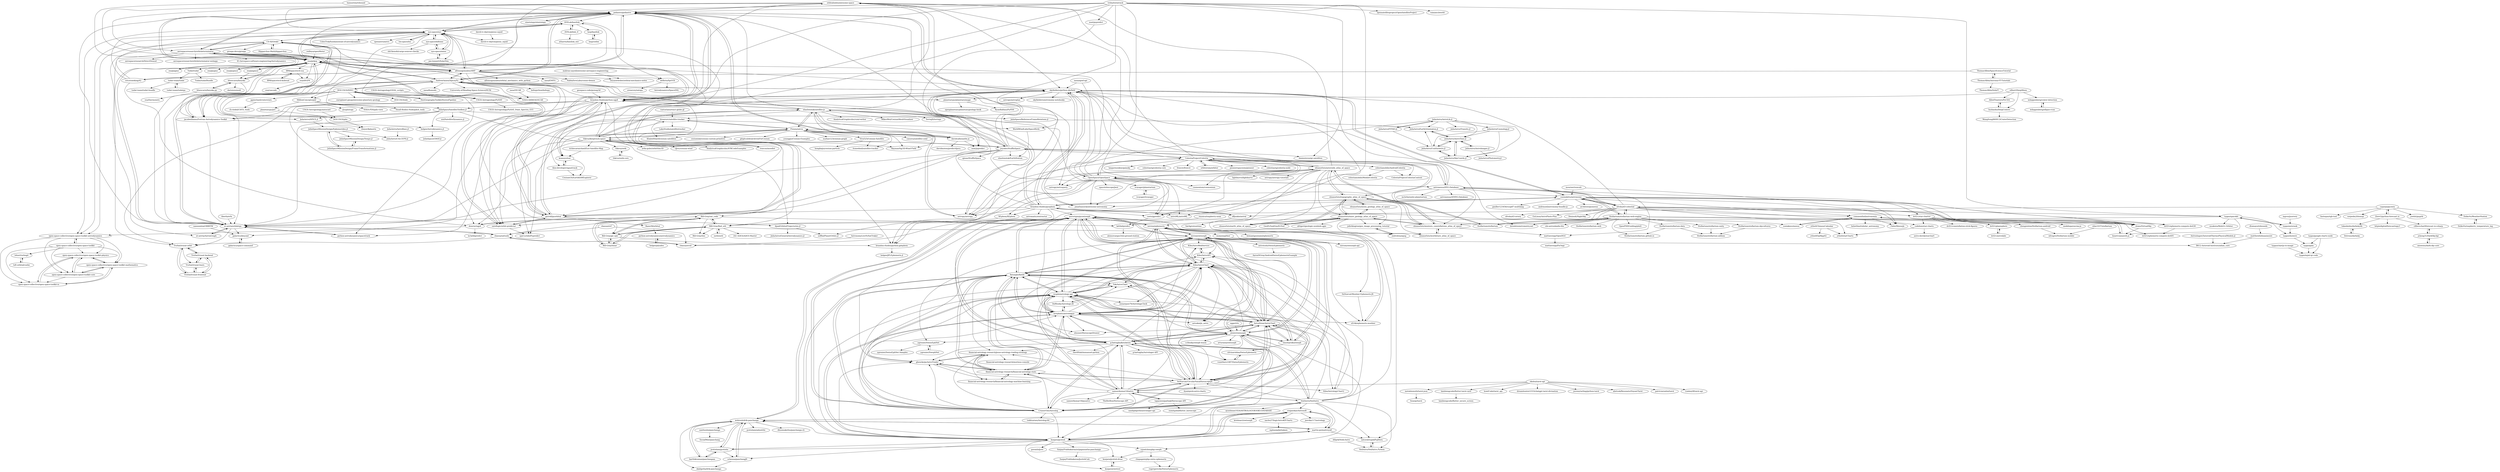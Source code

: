 digraph G {
"orbitalindex/awesome-space" -> "poliastro/poliastro" ["e"=1]
"orbitalindex/awesome-space" -> "skyfielders/python-skyfield" ["e"=1]
"orbitalindex/awesome-space" -> "esa/pykep" ["e"=1]
"orbitalindex/awesome-space" -> "aerospaceresearch/orbitdeterminator" ["e"=1]
"orbitalindex/awesome-space" -> "nyx-space/nyx" ["e"=1]
"orbitalindex/awesome-space" -> "brandon-rhodes/python-sgp4" ["e"=1]
"nyx-space/hifitime" -> "nyx-space/anise"
"nyx-space/hifitime" -> "nyx-space/nyx"
"nyx-space/hifitime" -> "obi1kenobi/cargo-semver-checks" ["e"=1]
"poliastro/poliastro" -> "esa/pykep"
"poliastro/poliastro" -> "skyfielders/python-skyfield"
"poliastro/poliastro" -> "brandon-rhodes/python-sgp4"
"poliastro/poliastro" -> "aerospaceresearch/orbitdeterminator"
"poliastro/poliastro" -> "jacobwilliams/Fortran-Astrodynamics-Toolkit" ["e"=1]
"poliastro/poliastro" -> "alfonsogonzalez/AWP"
"poliastro/poliastro" -> "nyx-space/nyx"
"poliastro/poliastro" -> "pytroll/pyorbital"
"poliastro/poliastro" -> "AndrewAnnex/SpiceyPy"
"poliastro/poliastro" -> "JuliaSpace/SatelliteToolbox.jl"
"poliastro/poliastro" -> "einsteinpy/einsteinpy" ["e"=1]
"poliastro/poliastro" -> "ut-astria/orbdetpy"
"poliastro/poliastro" -> "orbitalindex/awesome-space" ["e"=1]
"poliastro/poliastro" -> "astropy/astropy" ["e"=1]
"poliastro/poliastro" -> "AVSLab/basilisk"
"nyx-space/nyx" -> "nyx-space/anise"
"nyx-space/nyx" -> "nyx-space/hifitime"
"nyx-space/nyx" -> "ut-astria/orbdetpy"
"nyx-space/nyx" -> "jacobwilliams/Fortran-Astrodynamics-Toolkit" ["e"=1]
"nyx-space/nyx" -> "open-space-collective/open-space-toolkit-astrodynamics"
"nyx-space/nyx" -> "AVSLab/basilisk"
"nyx-space/nyx" -> "jan-tennert/SolarSim"
"nyx-space/nyx" -> "openastro/astro"
"nyx-space/nyx" -> "esa/pykep"
"nyx-space/nyx" -> "lox-space/lox"
"nyx-space/nyx" -> "poliastro/poliastro"
"nyx-space/nyx" -> "alfonsogonzalez/AWP"
"nyx-space/nyx" -> "CelesTrak/fundamentals-of-astrodynamics"
"nyx-space/nyx" -> "david-rc-dayton/pious_squid"
"nyx-space/nyx" -> "CS-SI/Orekit"
"vasturiano/react-globe.gl" -> "dsuarezv/satellite-tracker" ["e"=1]
"tudat-team/tudatpy" -> "tudat-team/tudat"
"cosinekitty/astronomy" -> "commenthol/astronomia"
"cosinekitty/astronomy" -> "skyfielders/python-skyfield"
"cosinekitty/astronomy" -> "jonathansick/awesome-astronomy" ["e"=1]
"cosinekitty/astronomy" -> "brandon-rhodes/pyephem"
"cosinekitty/astronomy" -> "andrmoel/astronomy-bundle-js"
"cosinekitty/astronomy" -> "ofrohn/d3-celestial"
"cosinekitty/astronomy" -> "dcf21/star-charter"
"cosinekitty/astronomy" -> "Stellarium/stellarium-web-engine"
"cosinekitty/astronomy" -> "onekiloparsec/aa-js"
"cosinekitty/astronomy" -> "Fabiz/MeeusJs"
"cosinekitty/astronomy" -> "mivion/ephemeris"
"cosinekitty/astronomy" -> "slowe/VirtualSky"
"cosinekitty/astronomy" -> "dcf21/ephemeris-compute-de430"
"cosinekitty/astronomy" -> "architest/pymeeus"
"cosinekitty/astronomy" -> "gmiller123456/vsop87-multilang"
"eleanorlutz/asteroids_atlas_of_space" -> "eleanorlutz/topography_atlas_of_space"
"eleanorlutz/asteroids_atlas_of_space" -> "eleanorlutz/western_constellations_atlas_of_space"
"eleanorlutz/asteroids_atlas_of_space" -> "eleanorlutz/mars_geology_atlas_of_space"
"eleanorlutz/asteroids_atlas_of_space" -> "astroML/astroML" ["e"=1]
"eleanorlutz/asteroids_atlas_of_space" -> "eleanorlutz/worldstars_atlas_of_space"
"eleanorlutz/asteroids_atlas_of_space" -> "jonathansick/awesome-astronomy" ["e"=1]
"eleanorlutz/asteroids_atlas_of_space" -> "eleanorlutz/earth_atlas_of_space"
"eleanorlutz/asteroids_atlas_of_space" -> "orbitalindex/awesome-space" ["e"=1]
"eleanorlutz/asteroids_atlas_of_space" -> "OpenSpace/OpenSpace"
"eleanorlutz/asteroids_atlas_of_space" -> "astropy/astropy-tutorials" ["e"=1]
"eleanorlutz/asteroids_atlas_of_space" -> "astropy/astropy" ["e"=1]
"eleanorlutz/asteroids_atlas_of_space" -> "astropy/astroquery" ["e"=1]
"eleanorlutz/asteroids_atlas_of_space" -> "lightkurve/lightkurve" ["e"=1]
"eleanorlutz/asteroids_atlas_of_space" -> "CelestiaProject/Celestia"
"eleanorlutz/asteroids_atlas_of_space" -> "skyfielders/python-skyfield"
"Stellarium/stellarium" -> "CelestiaProject/Celestia" ["e"=1]
"Stellarium/stellarium" -> "Stellarium/stellarium-web-engine" ["e"=1]
"Stellarium/stellarium" -> "OpenSpace/OpenSpace" ["e"=1]
"eleanorlutz/topography_atlas_of_space" -> "eleanorlutz/mars_geology_atlas_of_space"
"eleanorlutz/topography_atlas_of_space" -> "eleanorlutz/asteroids_atlas_of_space"
"eleanorlutz/topography_atlas_of_space" -> "eleanorlutz/western_constellations_atlas_of_space"
"eleanorlutz/topography_atlas_of_space" -> "eleanorlutz/moon_geology_atlas_of_space"
"eleanorlutz/topography_atlas_of_space" -> "eleanorlutz/earth_atlas_of_space"
"eleanorlutz/topography_atlas_of_space" -> "eleanorlutz/worldstars_atlas_of_space"
"eleanorlutz/western_constellations_atlas_of_space" -> "eleanorlutz/worldstars_atlas_of_space"
"eleanorlutz/western_constellations_atlas_of_space" -> "eleanorlutz/topography_atlas_of_space"
"eleanorlutz/western_constellations_atlas_of_space" -> "eleanorlutz/mars_geology_atlas_of_space"
"eleanorlutz/western_constellations_atlas_of_space" -> "eleanorlutz/asteroids_atlas_of_space"
"eleanorlutz/western_constellations_atlas_of_space" -> "mattiaverga/OpenNGC"
"ytliu0/ChineseCalendar" -> "ytliu0/starCharts"
"ytliu0/ChineseCalendar" -> "ytliu0/ElpMpp02"
"jyotisham/jyotisha" -> "webresh/drik-panchanga"
"jyotisham/jyotisha" -> "karthikraman/panchangam"
"jyotisham/jyotisha" -> "schenna/panchangJS"
"jyotisham/jyotisha" -> "erajasekar/Astrosoft"
"satellogic/orbit-predictor" -> "pytroll/pyorbital"
"satellogic/orbit-predictor" -> "aerospaceresearch/orbitdeterminator"
"satellogic/orbit-predictor" -> "spel-uchile/Pypredict"
"eleanorlutz/mars_geology_atlas_of_space" -> "eleanorlutz/moon_geology_atlas_of_space"
"eleanorlutz/mars_geology_atlas_of_space" -> "eleanorlutz/topography_atlas_of_space"
"eleanorlutz/mars_geology_atlas_of_space" -> "ondrolexa/apsg" ["e"=1]
"eleanorlutz/mars_geology_atlas_of_space" -> "eleanorlutz/earth_atlas_of_space"
"eleanorlutz/mars_geology_atlas_of_space" -> "GeoPyTool/GeoPyTool" ["e"=1]
"eleanorlutz/mars_geology_atlas_of_space" -> "afrigeri/geologic-symbols-qgis" ["e"=1]
"eleanorlutz/mars_geology_atlas_of_space" -> "eleanorlutz/western_constellations_atlas_of_space"
"eleanorlutz/mars_geology_atlas_of_space" -> "joferkington/geo_image_processing_tutorial"
"silburt/DeepMoon" -> "AlliedToasters/PyCDA"
"silburt/DeepMoon" -> "hszhaohs/DeepCraters"
"silburt/DeepMoon" -> "wdoppenberg/crater-detection"
"silburt/DeepMoon" -> "planetarypy/planetaryimage"
"ut-astria/orbdetpy" -> "ut-astria/AstriaGraph"
"ut-astria/orbdetpy" -> "python-astrodynamics/spacetrack"
"ut-astria/orbdetpy" -> "CS-SI/Orekit"
"ut-astria/orbdetpy" -> "galactics/beyond"
"ut-astria/orbdetpy" -> "cbassa/sattools"
"ut-astria/orbdetpy" -> "aerospaceresearch/orbitdeterminator"
"ut-astria/orbdetpy" -> "TruSat/trusat-orbit"
"shashwatak/satellite-js" -> "jeyoder/StuffInSpace"
"shashwatak/satellite-js" -> "davidcalhoun/tle.js"
"shashwatak/satellite-js" -> "Flowm/satvis"
"shashwatak/satellite-js" -> "brandon-rhodes/python-sgp4"
"shashwatak/satellite-js" -> "dsuarezv/satellite-tracker"
"shashwatak/satellite-js" -> "thkruz/keeptrack.space"
"shashwatak/satellite-js" -> "csete/gpredict" ["e"=1]
"shashwatak/satellite-js" -> "RaymanNg/3D-Wind-Field" ["e"=1]
"shashwatak/satellite-js" -> "koansys/isat"
"shashwatak/satellite-js" -> "AnalyticalGraphicsInc/czml-writer" ["e"=1]
"shashwatak/satellite-js" -> "orbitalindex/awesome-space" ["e"=1]
"shashwatak/satellite-js" -> "MikesWei/CesiumMeshVisualizer" ["e"=1]
"shashwatak/satellite-js" -> "nsat/jspredict"
"shashwatak/satellite-js" -> "poliastro/poliastro"
"shashwatak/satellite-js" -> "TerriaJS/terriajs" ["e"=1]
"reynico/raspberry-noaa" -> "kd2bd/predict" ["e"=1]
"Stellarium/stellarium-web-engine" -> "Stellarium/stellarium.github.io"
"Stellarium/stellarium-web-engine" -> "chengxinlun/Stellarium-android"
"Stellarium/stellarium-web-engine" -> "Stellarium/stellarium-skycultures"
"Stellarium/stellarium-web-engine" -> "Stellarium/stellarium-web"
"Stellarium/stellarium-web-engine" -> "Stellarium/stellarium" ["e"=1]
"Stellarium/stellarium-web-engine" -> "slowe/VirtualSky"
"Stellarium/stellarium-web-engine" -> "ofrohn/d3-celestial"
"Stellarium/stellarium-web-engine" -> "cosinekitty/astronomy"
"Stellarium/stellarium-web-engine" -> "dstndstn/astrometry.net" ["e"=1]
"Stellarium/stellarium-web-engine" -> "Stellarium/stellarium-data"
"Stellarium/stellarium-web-engine" -> "OpenPHDGuiding/phd2" ["e"=1]
"Stellarium/stellarium-web-engine" -> "cds-astro/aladin-lite" ["e"=1]
"Stellarium/stellarium-web-engine" -> "Stellarium/stellarium-unity"
"cbassa/sattools" -> "cbassa/stvid"
"cbassa/sattools" -> "ut-astria/orbdetpy"
"cbassa/sattools" -> "TruSat/trusat-orbit"
"hannorein/rebound" -> "esa/pykep" ["e"=1]
"hannorein/rebound" -> "poliastro/poliastro" ["e"=1]
"csparpa/pyowm" -> "ZeevG/python-forecast.io"
"csparpa/pyowm" -> "fasteque/rgb-tool"
"csparpa/pyowm" -> "sffjunkie/astral"
"csparpa/pyowm" -> "carpedm20/emoji" ["e"=1]
"csparpa/pyowm" -> "DzikuVx/WeatherStation"
"csparpa/pyowm" -> "jswhit/pygrib" ["e"=1]
"typpo/spacekit" -> "typpo/asterank"
"typpo/spacekit" -> "lizard-isana/orb.js"
"typpo/spacekit" -> "typpo/showers"
"typpo/spacekit" -> "msakuta/WebGL-Orbiter"
"typpo/spacekit" -> "Bill-Gray/find_orb"
"DzikuVx/WeatherStation" -> "DzikuVx/raspberry_temperature_log"
"astrorigin/pyswisseph" -> "aloistr/swisseph"
"astrorigin/pyswisseph" -> "flatangle/flatlib"
"astrorigin/pyswisseph" -> "mivion/swisseph"
"astrorigin/pyswisseph" -> "webresh/drik-panchanga"
"astrorigin/pyswisseph" -> "AstroDraw/AstroChart"
"astrorigin/pyswisseph" -> "g-battaglia/kerykeion"
"astrorigin/pyswisseph" -> "gbencke/pyAstroTrader"
"astrorigin/pyswisseph" -> "ryuphi/astrology-api"
"astrorigin/pyswisseph" -> "mivion/ephemeris"
"astrorigin/pyswisseph" -> "Kibo/AstroChart"
"astrorigin/pyswisseph" -> "CruiserOne/Astrolog"
"astrorigin/pyswisseph" -> "naturalstupid/PyJHora"
"astrorigin/pyswisseph" -> "theriftlab/immanuel-python"
"astrorigin/pyswisseph" -> "morphatic/astrologyjs"
"astrorigin/pyswisseph" -> "vsmithers1087/SwissEphemeris"
"dcf21/star-charter" -> "codebox/star-charts"
"dcf21/star-charter" -> "dcf21/constellation-stick-figures"
"dcf21/star-charter" -> "dcf21/ephemeris-compute-de430"
"dcf21/star-charter" -> "dcf21/planisphere"
"dcf21/star-charter" -> "dcf21/ephemeris-compute-de405"
"dcf21/star-charter" -> "slowe/VirtualSky"
"ekelen/tarot-api" -> "jeremytarling/python-tarot"
"ekelen/tarot-api" -> "abetusk/ResonatorVoyantTarot"
"ekelen/tarot-api" -> "patriciarealini/tarot"
"ekelen/tarot-api" -> "LindseyB/tarot-api"
"ekelen/tarot-api" -> "metabismuth/tarot-json"
"ekelen/tarot-api" -> "lambiengcode/flutter-tarot-card"
"ekelen/tarot-api" -> "howlCode/tarot_api"
"ekelen/tarot-api" -> "sameerkumar18/aztro"
"ekelen/tarot-api" -> "dreamhunter2333/chatgpt-tarot-divination" ["e"=1]
"mgvez/jsorrery" -> "typpo/asterank" ["e"=1]
"david-rc-dayton/pious-squid" -> "david-rc-dayton/pious_squid"
"galactics/space-command" -> "galactics/beyond"
"cbassa/strf" -> "cbassa/sattools" ["e"=1]
"cbassa/strf" -> "cbassa/stvid" ["e"=1]
"kunjara/jyotish" -> "kunjara/jyotish-draw"
"kunjara/jyotish" -> "kunjara/swetest"
"kunjara/jyotish" -> "erajasekar/Astrosoft"
"kunjara/jyotish" -> "SanjayPrabhakaran/srijagannatha-panchanga"
"kunjara/jyotish" -> "martin-pe/maitreya8"
"kunjara/jyotish" -> "morphatic/astrologyjs"
"kunjara/jyotish" -> "VedAstro/VedAstro"
"kunjara/jyotish" -> "cyjoelchen/php-sweph"
"kunjara/jyotish" -> "gbencke/pyAstroTrader"
"kunjara/jyotish" -> "flatangle/flatlib"
"kunjara/jyotish" -> "webresh/drik-panchanga"
"kunjara/jyotish" -> "goranl/eJyoti"
"kunjara/jyotish" -> "ryuphi/astrology-api"
"kunjara/jyotish" -> "schenna/panchangJS"
"kunjara/jyotish" -> "jyotisham/jyotisha"
"JuliaAstro/AstroImages.jl" -> "JuliaAstro/AstroTime.jl"
"JuliaAstro/AstroImages.jl" -> "JuliaAstro/Photometry.jl"
"reilleya/openMotor" -> "esa/pykep" ["e"=1]
"JuliaSpace/SatelliteToolbox.jl" -> "JuliaSpace/ReferenceFrameRotations.jl"
"JuliaSpace/SatelliteToolbox.jl" -> "dpad/OrbitalTrajectories.jl"
"JuliaSpace/SatelliteToolbox.jl" -> "JuliaAstro/SPICE.jl"
"JuliaSpace/SatelliteToolbox.jl" -> "jacobwilliams/Fortran-Astrodynamics-Toolkit" ["e"=1]
"JuliaSpace/SatelliteToolbox.jl" -> "helgee/Astrodynamics.jl"
"JuliaSpace/SatelliteToolbox.jl" -> "ut-astria/orbdetpy"
"JuliaSpace/SatelliteToolbox.jl" -> "sisl/SatelliteDynamics.jl"
"CruiserOne/Astrolog" -> "AstroDraw/AstroChart"
"CruiserOne/Astrolog" -> "ryuphi/astrology-api"
"CruiserOne/Astrolog" -> "aloistr/swisseph"
"CruiserOne/Astrolog" -> "gbencke/pyAstroTrader"
"CruiserOne/Astrolog" -> "0xStarcat/CircularNatalHoroscopeJS"
"CruiserOne/Astrolog" -> "astrorigin/pyswisseph"
"CruiserOne/Astrolog" -> "financial-astrology-research/financial-astrology-stats"
"CruiserOne/Astrolog" -> "flatangle/flatlib"
"CruiserOne/Astrolog" -> "g-battaglia/kerykeion"
"CruiserOne/Astrolog" -> "morphatic/astrologyjs"
"CruiserOne/Astrolog" -> "Kibo/AstroChart"
"CruiserOne/Astrolog" -> "financial-astrology-research/jesse-astrology-trading-strategy"
"CruiserOne/Astrolog" -> "Tok/AstroChart"
"CruiserOne/Astrolog" -> "toddcarnes/Astrolog-64"
"CruiserOne/Astrolog" -> "kunjara/jyotish"
"ygrenier/SwissEphNet" -> "ygrenier/SwephNet"
"ygrenier/SwissEphNet" -> "ygrenier/SwissEphNet.Samples"
"dcf21/astrolabe" -> "dcf21/planisphere"
"Flowm/satvis" -> "dsuarezv/satellite-tracker"
"Flowm/satvis" -> "KhaledSharif/cesium-satellites"
"Flowm/satvis" -> "davidcalhoun/tle.js"
"Flowm/satvis" -> "Viva525/Cesium-Satellite"
"Flowm/satvis" -> "spel-uchile/Pypredict"
"Flowm/satvis" -> "cassova/satellite-czml"
"Flowm/satvis" -> "cesiumlab/cesium-custom-primitive" ["e"=1]
"Flowm/satvis" -> "koansys/isat"
"Flowm/satvis" -> "itsmedmd/satellite-tracker"
"Flowm/satvis" -> "shashwatak/satellite-js"
"Flowm/satvis" -> "thkruz/keeptrack.space"
"Flowm/satvis" -> "gitgitczl/drawArrowForCesium" ["e"=1]
"Flowm/satvis" -> "younggis/Cesium-Examples" ["e"=1]
"Flowm/satvis" -> "RaymanNg/3D-Wind-Field" ["e"=1]
"Flowm/satvis" -> "xuzhao123/cesium-graph" ["e"=1]
"kd2bd/predict" -> "alonsovargas3/wx-ground-station"
"AstronomyLiveYt/SatTraker" -> "cbassa/stvid"
"liberfa/erfa" -> "ut-astria/orbdetpy" ["e"=1]
"einsteinpy/einsteinpy" -> "poliastro/poliastro" ["e"=1]
"Stellarium/stellarium-data" -> "Stellarium/stellarium-addons"
"Stellarium/stellarium-data" -> "Stellarium/stellarium.github.io"
"open-space-collective/open-space-toolkit-astrodynamics" -> "open-space-collective/open-space-toolkit-physics"
"open-space-collective/open-space-toolkit-astrodynamics" -> "open-space-collective/open-space-toolkit-mathematics"
"open-space-collective/open-space-toolkit-astrodynamics" -> "open-space-collective/open-space-toolkit-io"
"open-space-collective/open-space-toolkit-astrodynamics" -> "open-space-collective/open-space-toolkit-core"
"open-space-collective/open-space-toolkit-astrodynamics" -> "open-space-collective/open-space-toolkit"
"DOI-USGS/ISIS3" -> "NeoGeographyToolkit/StereoPipeline" ["e"=1]
"DOI-USGS/ISIS3" -> "USGS-Astrogeology/PyHAT"
"DOI-USGS/ISIS3" -> "ggmichael/craterstats"
"DOI-USGS/ISIS3" -> "AndrewAnnex/SpiceyPy"
"DOI-USGS/ISIS3" -> "DOI-USGS/plio"
"DOI-USGS/ISIS3" -> "MillionConcepts/pdr"
"DOI-USGS/ISIS3" -> "NASA-AMMOS/VICAR"
"DOI-USGS/ISIS3" -> "planetarypy/planetaryimage"
"DOI-USGS/ISIS3" -> "DOI-USGS/ale"
"DOI-USGS/ISIS3" -> "rbeyer/kalasiris"
"DOI-USGS/ISIS3" -> "europlanet-gmap/awesome-planetary-geology"
"AndrewAnnex/SpiceyPy" -> "esa/pykep"
"AndrewAnnex/SpiceyPy" -> "MillionConcepts/pdr"
"AndrewAnnex/SpiceyPy" -> "skyfielders/python-skyfield"
"AndrewAnnex/SpiceyPy" -> "brandon-rhodes/python-jplephem"
"AndrewAnnex/SpiceyPy" -> "DOI-USGS/ISIS3"
"AndrewAnnex/SpiceyPy" -> "poliastro/poliastro"
"AndrewAnnex/SpiceyPy" -> "Bill-Gray/jpl_eph"
"AndrewAnnex/SpiceyPy" -> "alfonsogonzalez/AWP"
"AndrewAnnex/SpiceyPy" -> "ut-astria/orbdetpy"
"AndrewAnnex/SpiceyPy" -> "NASA-AMMOS/VICAR"
"AndrewAnnex/SpiceyPy" -> "University-of-Reading-Space-Science/HUXt" ["e"=1]
"AndrewAnnex/SpiceyPy" -> "JuliaAstro/SPICE.jl"
"AndrewAnnex/SpiceyPy" -> "heliopython/heliopy" ["e"=1]
"AndrewAnnex/SpiceyPy" -> "nasa/Kamodo" ["e"=1]
"AndrewAnnex/SpiceyPy" -> "astropy/astroquery" ["e"=1]
"JuliaAstro/Cosmology.jl" -> "JuliaAstro/UnitfulAstro.jl"
"JuliaAstro/Cosmology.jl" -> "JuliaAstro/SkyCoords.jl"
"JuliaAstro/Cosmology.jl" -> "JuliaAstro/AstroTime.jl"
"JuliaAstro/SkyCoords.jl" -> "JuliaAstro/AstroTime.jl"
"JuliaAstro/SkyCoords.jl" -> "JuliaAstro/UnitfulAstro.jl"
"cbassa/stvid" -> "cbassa/sattools"
"moeyensj/thor" -> "B612-Asteroid-Institute/adam_core"
"open-space-collective/open-space-toolkit" -> "open-space-collective/open-space-toolkit-astrodynamics"
"open-space-collective/open-space-toolkit" -> "open-space-collective/open-space-toolkit-mathematics"
"open-space-collective/open-space-toolkit" -> "open-space-collective/open-space-toolkit-physics"
"open-space-collective/open-space-toolkit" -> "open-space-collective/open-space-toolkit-core"
"open-space-collective/open-space-toolkit" -> "open-space-collective/open-space-toolkit-io"
"open-space-collective/open-space-toolkit" -> "b4nst/turbogit"
"eleanorlutz/worldstars_atlas_of_space" -> "eleanorlutz/western_constellations_atlas_of_space"
"eleanorlutz/earth_atlas_of_space" -> "eleanorlutz/mars_geology_atlas_of_space"
"eleanorlutz/earth_atlas_of_space" -> "eleanorlutz/topography_atlas_of_space"
"dcf21/planisphere" -> "dcf21/astrolabe"
"metabismuth/tarot-json" -> "Searge/tarot"
"silvinaroldan/SwissEphemeris" -> "vsmithers1087/SwissEphemeris"
"cyjoelchen/php-sweph" -> "kunjara/jyotish-draw"
"cyjoelchen/php-sweph" -> "chapagain/php-swiss-ephemeris"
"cyjoelchen/php-sweph" -> "rogergerecke/SwissEphemeris"
"Detrous/darksky" -> "lukaskubis/darkskylib"
"ut-astria/AstriaGraph" -> "ut-astria/orbdetpy"
"open-space-collective/open-space-toolkit-physics" -> "open-space-collective/open-space-toolkit-io"
"open-space-collective/open-space-toolkit-physics" -> "open-space-collective/open-space-toolkit-mathematics"
"open-space-collective/open-space-toolkit-physics" -> "open-space-collective/open-space-toolkit-core"
"open-space-collective/open-space-toolkit-mathematics" -> "open-space-collective/open-space-toolkit-io"
"open-space-collective/open-space-toolkit-mathematics" -> "open-space-collective/open-space-toolkit-physics"
"open-space-collective/open-space-toolkit-mathematics" -> "open-space-collective/open-space-toolkit-core"
"JuliaAstro/AstroBase.jl" -> "JuliaAstro/CALCEPH.jl"
"open-space-collective/open-space-toolkit-io" -> "open-space-collective/open-space-toolkit-mathematics"
"open-space-collective/open-space-toolkit-io" -> "open-space-collective/open-space-toolkit-physics"
"open-space-collective/open-space-toolkit-core" -> "open-space-collective/open-space-toolkit-mathematics"
"open-space-collective/open-space-toolkit-core" -> "open-space-collective/open-space-toolkit-io"
"open-space-collective/open-space-toolkit-core" -> "open-space-collective/open-space-toolkit-physics"
"AlliedToasters/PyCDA" -> "hszhaohs/DeepCraters"
"geospace-code/pymap3d" -> "brandon-rhodes/python-sgp4" ["e"=1]
"astropy/astropy" -> "skyfielders/python-skyfield" ["e"=1]
"astropy/astropy" -> "poliastro/poliastro" ["e"=1]
"mourner/suncalc" -> "cosinekitty/astronomy" ["e"=1]
"mourner/suncalc" -> "Fabiz/MeeusJs" ["e"=1]
"astronexus/HYG-Database" -> "astronexus/ATHYG-Database"
"astronexus/HYG-Database" -> "ofrohn/d3-celestial"
"astronexus/HYG-Database" -> "slowe/VirtualSky"
"astronexus/HYG-Database" -> "mattiaverga/OpenNGC"
"astronexus/HYG-Database" -> "eleanorlutz/western_constellations_atlas_of_space"
"astronexus/HYG-Database" -> "OpenSpace/OpenSpace"
"astronexus/HYG-Database" -> "cosinekitty/astronomy"
"astronexus/HYG-Database" -> "skyfielders/python-skyfield"
"astronexus/HYG-Database" -> "jeyoder/StuffInSpace"
"astronexus/HYG-Database" -> "eleanorlutz/topography_atlas_of_space"
"astronexus/HYG-Database" -> "mchrbn/unity-planetarium"
"astronexus/HYG-Database" -> "CelestiaProject/Celestia"
"ofrohn/d3-celestial" -> "slowe/VirtualSky"
"ofrohn/d3-celestial" -> "astronexus/HYG-Database"
"ofrohn/d3-celestial" -> "Denisolt/NightSky"
"ofrohn/d3-celestial" -> "dcf21/star-charter"
"ofrohn/d3-celestial" -> "skyfielders/python-skyfield"
"ofrohn/d3-celestial" -> "eleanorlutz/western_constellations_atlas_of_space"
"ofrohn/d3-celestial" -> "cosinekitty/astronomy"
"ofrohn/d3-celestial" -> "codebox/star-charts"
"ofrohn/d3-celestial" -> "commenthol/astronomia"
"ofrohn/d3-celestial" -> "ofrohn/d3-orrery" ["e"=1]
"ofrohn/d3-celestial" -> "Stellarium/stellarium-web-engine"
"ofrohn/d3-celestial" -> "GuLinux/AstroPhoto-Plus" ["e"=1]
"ofrohn/d3-celestial" -> "ytliu0/starCharts"
"ofrohn/d3-celestial" -> "dstndstn/astrometry.net" ["e"=1]
"ofrohn/d3-celestial" -> "typpo/spacekit"
"esa/pygmo2" -> "esa/pykep" ["e"=1]
"csete/gpredict" -> "kd2bd/predict" ["e"=1]
"webresh/drik-panchanga" -> "karthikraman/panchangam"
"webresh/drik-panchanga" -> "jyotisham/adyatithi"
"webresh/drik-panchanga" -> "jyotisham/jyotisha"
"webresh/drik-panchanga" -> "santhoshn/panchanga"
"webresh/drik-panchanga" -> "schenna/panchangJS"
"webresh/drik-panchanga" -> "dhoomakethu/panchanga-cli"
"webresh/drik-panchanga" -> "skaligotla/drik-panchanga"
"webresh/drik-panchanga" -> "astrorigin/pyswisseph"
"webresh/drik-panchanga" -> "martin-pe/maitreya8"
"gbencke/pyAstroTrader" -> "financial-astrology-research/financial-astrology-stats"
"gbencke/pyAstroTrader" -> "financial-astrology-research/jesse-astrology-trading-strategy"
"gbencke/pyAstroTrader" -> "financial-astrology-research/financial-astrology-machine-learning"
"g-battaglia/kerykeion" -> "AstroDraw/AstroChart"
"g-battaglia/kerykeion" -> "0xStarcat/CircularNatalHoroscopeJS"
"g-battaglia/kerykeion" -> "flatangle/flatlib"
"g-battaglia/kerykeion" -> "astrorigin/pyswisseph"
"g-battaglia/kerykeion" -> "gbencke/pyAstroTrader"
"g-battaglia/kerykeion" -> "theriftlab/immanuel-python"
"g-battaglia/kerykeion" -> "g-battaglia/Astrologer-API"
"g-battaglia/kerykeion" -> "VedAstro/VedAstro"
"g-battaglia/kerykeion" -> "aloistr/swisseph"
"g-battaglia/kerykeion" -> "financial-astrology-research/jesse-astrology-trading-strategy"
"g-battaglia/kerykeion" -> "CruiserOne/Astrolog"
"g-battaglia/kerykeion" -> "sameerkumar18/aztro"
"g-battaglia/kerykeion" -> "ryuphi/astrology-api"
"g-battaglia/kerykeion" -> "Kibo/AstroChart"
"g-battaglia/kerykeion" -> "kunjara/jyotish"
"joferkington/geo_image_processing_tutorial" -> "ondrolexa/apsg" ["e"=1]
"jacobwilliams/Fortran-Astrodynamics-Toolkit" -> "esa/pykep" ["e"=1]
"jacobwilliams/Fortran-Astrodynamics-Toolkit" -> "helgee/Astrodynamics.jl" ["e"=1]
"jacobwilliams/Fortran-Astrodynamics-Toolkit" -> "ut-astria/orbdetpy" ["e"=1]
"trehn/termtrack" -> "WorldWindLabs/SpaceBirds"
"trehn/termtrack" -> "csete/gpredict" ["e"=1]
"trehn/termtrack" -> "brandon-rhodes/python-sgp4"
"trehn/termtrack" -> "python-astrodynamics/spacetrack"
"trehn/termtrack" -> "pytroll/pyorbital"
"trehn/termtrack" -> "vain/asciiworld"
"trehn/termtrack" -> "satellogic/orbit-predictor"
"trehn/termtrack" -> "daniestevez/gr-satellites" ["e"=1]
"trehn/termtrack" -> "opensatelliteproject/OpenSatelliteProject" ["e"=1]
"trehn/termtrack" -> "typpo/spacekit"
"trehn/termtrack" -> "nsat/pypredict"
"trehn/termtrack" -> "poliastro/poliastro"
"trehn/termtrack" -> "cbassa/stvid"
"CS-SI/Orekit" -> "ut-astria/orbdetpy"
"CS-SI/Orekit" -> "Hipparchus-Math/hipparchus" ["e"=1]
"CS-SI/Orekit" -> "aerospaceresearch/orbitdeterminator"
"CS-SI/Orekit" -> "open-space-collective/open-space-toolkit-astrodynamics"
"CS-SI/Orekit" -> "ut-astria/AstriaGraph"
"CS-SI/Orekit" -> "groops-devs/groops" ["e"=1]
"Stellarium/stellarium-unity" -> "Stellarium/stellarium-addons"
"0xStarcat/CircularNatalHoroscopeJS" -> "AstroDraw/AstroChart"
"0xStarcat/CircularNatalHoroscopeJS" -> "Kibo/AstroChart"
"0xStarcat/CircularNatalHoroscopeJS" -> "g-battaglia/kerykeion"
"0xStarcat/CircularNatalHoroscopeJS" -> "ryuphi/astrology-api"
"0xStarcat/CircularNatalHoroscopeJS" -> "ilyai/quick-astro-charts"
"0xStarcat/CircularNatalHoroscopeJS" -> "flatangle/flatlib"
"0xStarcat/CircularNatalHoroscopeJS" -> "financial-astrology-research/financial-astrology-stats"
"0xStarcat/CircularNatalHoroscopeJS" -> "morphatic/astrologyjs"
"0xStarcat/CircularNatalHoroscopeJS" -> "CruiserOne/Astrolog"
"0xStarcat/CircularNatalHoroscopeJS" -> "gbencke/pyAstroTrader"
"0xStarcat/CircularNatalHoroscopeJS" -> "mivion/swisseph"
"0xStarcat/CircularNatalHoroscopeJS" -> "Kibo/AstrologyChart2"
"0xStarcat/CircularNatalHoroscopeJS" -> "financial-astrology-research/jesse-astrology-trading-strategy"
"0xStarcat/CircularNatalHoroscopeJS" -> "sameerkumar18/aztro"
"0xStarcat/CircularNatalHoroscopeJS" -> "Tok/AstroChart"
"USGS-Astrogeology/GDAL_scripts" -> "USGS-Astrogeology/PyHAT"
"ivoyager/planetarium" -> "ivoyager/ivoyager"
"tapaswenipathak/Horoscope-API" -> "sameerkumar18/aztro"
"tapaswenipathak/Horoscope-API" -> "sandipbgt/theastrologer-api"
"tapaswenipathak/Horoscope-API" -> "sumitgohil/flutter_horoscope"
"pytroll/pyorbital" -> "aerospaceresearch/orbitdeterminator"
"pytroll/pyorbital" -> "satellogic/orbit-predictor"
"pytroll/pyorbital" -> "ut-astria/orbdetpy"
"pytroll/pyorbital" -> "skyfielders/python-skyfield"
"pytroll/pyorbital" -> "dpad/OrbitalTrajectories.jl"
"pytroll/pyorbital" -> "brandon-rhodes/python-sgp4"
"pytroll/pyorbital" -> "RazerM/orbital"
"pytroll/pyorbital" -> "poliastro/poliastro"
"ThomasAlbin/SpaceScienceTutorial" -> "ThomasAlbin/Astroniz-YT-Tutorials"
"ThomasAlbin/SpaceScienceTutorial" -> "AndrewAnnex/SpiceyPy"
"IBM/spacetech-ssa" -> "IBM/spacetech-kubesat"
"IBM/spacetech-ssa" -> "esa/dSGP4"
"eleanorlutz/moon_geology_atlas_of_space" -> "eleanorlutz/mars_geology_atlas_of_space"
"eleanorlutz/moon_geology_atlas_of_space" -> "eleanorlutz/topography_atlas_of_space"
"eleanorlutz/moon_geology_atlas_of_space" -> "joferkington/geo_image_processing_tutorial"
"dsuarezv/satellite-tracker" -> "Flowm/satvis"
"dsuarezv/satellite-tracker" -> "KhaledSharif/cesium-satellites"
"dsuarezv/satellite-tracker" -> "LabyStudio/satellitetracker"
"dsuarezv/satellite-tracker" -> "WorldWindLabs/SpaceBirds"
"dsuarezv/satellite-tracker" -> "spel-uchile/Pypredict"
"dsuarezv/satellite-tracker" -> "Alex-developer/agsattrack"
"IBM/spacetech-kubesat" -> "IBM/spacetech-ssa"
"ryuphi/astrology-api" -> "AstroDraw/AstroChart"
"ryuphi/astrology-api" -> "Tok/AstroChart"
"ryuphi/astrology-api" -> "financial-astrology-research/financial-astrology-stats"
"ryuphi/astrology-api" -> "0xStarcat/CircularNatalHoroscopeJS"
"ryuphi/astrology-api" -> "CruiserOne/Astrolog"
"ryuphi/astrology-api" -> "timotejroiko/sweph"
"ryuphi/astrology-api" -> "Kibo/AstroAPI"
"ryuphi/astrology-api" -> "flatangle/flatlib"
"ryuphi/astrology-api" -> "Kibo/AstroChart"
"ryuphi/astrology-api" -> "morphatic/astrologyjs"
"ryuphi/astrology-api" -> "astrorigin/pyswisseph"
"ryuphi/astrology-api" -> "mmarquez76/AstrologyClock"
"ryuphi/astrology-api" -> "sameerkumar18/aztro"
"ryuphi/astrology-api" -> "DaWoody/Astrology-JS"
"ryuphi/astrology-api" -> "gbencke/pyAstroTrader"
"jcheng31/DarkSkyApi" -> "cillierscharl/forecast.io-csharp"
"jcheng31/DarkSkyApi" -> "amweiss/dark-sky-core"
"ivoyager/ivoyager" -> "ivoyager/planetarium"
"deflorio/SpOCK" -> "Astrodynamics/SpaceDSL"
"deflorio/SpOCK" -> "srenevey/satops"
"nsat/pypredict" -> "nsat/jspredict"
"0xStarcat/Moshier-Ephemeris-JS" -> "xErik/ephemeris-moshier"
"MillionConcepts/pdr" -> "planetarypy/pvl"
"MillionConcepts/pdr" -> "NASA-PDS/pds-view"
"MillionConcepts/pdr" -> "Small-Bodies-Node/pds4_tools"
"MillionConcepts/pdr" -> "cjtu/plutopy"
"hszhaohs/DeepCraters" -> "AlliedToasters/PyCDA"
"hszhaohs/DeepCraters" -> "WangSong960913/CraterDetection"
"TruSat/trusat-backend" -> "TruSat/trusat-frontend"
"TruSat/trusat-backend" -> "TruSat/trusat-learn"
"TruSat/trusat-backend" -> "TruSat/trusat-orbit"
"typpo/showers" -> "typpo/gaia"
"TruSat/trusat-orbit" -> "TruSat/trusat-backend"
"TruSat/trusat-orbit" -> "TruSat/trusat-frontend"
"TruSat/trusat-orbit" -> "TruSat/trusat-learn"
"TruSat/trusat-frontend" -> "TruSat/trusat-backend"
"TruSat/trusat-frontend" -> "TruSat/trusat-learn"
"TruSat/trusat-frontend" -> "TruSat/trusat-orbit"
"TruSat/trusat-learn" -> "TruSat/trusat-backend"
"TruSat/trusat-learn" -> "TruSat/trusat-frontend"
"RazerM/orbital" -> "python-astrodynamics/astrodynamics"
"celestiamobile/AndroidCelestia" -> "celestiamobile/MobileCelestia"
"celestiamobile/AndroidCelestia" -> "CelestiaProject/CelestiaContent"
"ondrolexa/apsg" -> "joferkington/geo_image_processing_tutorial" ["e"=1]
"bluescarni/heyoka" -> "bluescarni/heyoka.py"
"bluescarni/heyoka" -> "darioizzo/audi" ["e"=1]
"bluescarni/heyoka" -> "jacobwilliams/Fortran-Astrodynamics-Toolkit" ["e"=1]
"bluescarni/heyoka" -> "esa/pykep"
"dpad/OrbitalTrajectories.jl" -> "JuliaAstro/GeneralAstrodynamics.jl"
"dpad/OrbitalTrajectories.jl" -> "sefffal/PlanetOrbits.jl"
"typpo/google-charts-node" -> "typpo/mjml-qr-code"
"typpo/google-charts-node" -> "typpo/gaia"
"vsmithers1087/SwissEphemeris" -> "silvinaroldan/SwissEphemeris"
"JuliaSpace/ReferenceFrameRotations.jl" -> "JuliaAstro/EarthOrientation.jl"
"b4nst/turbogit" -> "loft-orbital/cuebe"
"Stellarium/stellarium-skycultures" -> "Stellarium/stellarium-addons"
"ygrenier/SwephNet" -> "ygrenier/SwissEphNet"
"tudat-team/tudat" -> "tudat-team/tudat-bundle"
"tudat-team/tudat" -> "tudat-team/tudatpy"
"nachu27/logicAstroKPCharts" -> "mphanip/Jathakam"
"OpenSpace/OpenSpace" -> "CelestiaProject/Celestia"
"OpenSpace/OpenSpace" -> "cosmonium/cosmonium" ["e"=1]
"OpenSpace/OpenSpace" -> "jonathansick/awesome-astronomy" ["e"=1]
"OpenSpace/OpenSpace" -> "orbitalindex/awesome-space" ["e"=1]
"OpenSpace/OpenSpace" -> "eleanorlutz/asteroids_atlas_of_space"
"OpenSpace/OpenSpace" -> "Bill-Gray/find_orb"
"OpenSpace/OpenSpace" -> "astropy/astropy" ["e"=1]
"OpenSpace/OpenSpace" -> "astronexus/HYG-Database"
"OpenSpace/OpenSpace" -> "XEphem/XEphem"
"OpenSpace/OpenSpace" -> "spacetelescope/jwst" ["e"=1]
"OpenSpace/OpenSpace" -> "skyfielders/python-skyfield"
"OpenSpace/OpenSpace" -> "astropy/astroquery" ["e"=1]
"OpenSpace/OpenSpace" -> "ivoyager/planetarium"
"OpenSpace/OpenSpace" -> "esa/pykep"
"OpenSpace/OpenSpace" -> "astroML/astroML" ["e"=1]
"jonathansick/awesome-astronomy" -> "skyfielders/python-skyfield" ["e"=1]
"VedAstro/VedAstro" -> "kunjara/jyotish"
"VedAstro/VedAstro" -> "g-battaglia/kerykeion"
"VedAstro/VedAstro" -> "naturalstupid/PyJHora"
"VedAstro/VedAstro" -> "VedAstro/VedAstro.Python"
"VedAstro/VedAstro" -> "ryuphi/astrology-api"
"VedAstro/VedAstro" -> "astrorigin/pyswisseph"
"VedAstro/VedAstro" -> "erajasekar/Astrosoft"
"VedAstro/VedAstro" -> "AstroDraw/AstroChart"
"VedAstro/VedAstro" -> "0xStarcat/CircularNatalHoroscopeJS"
"VedAstro/VedAstro" -> "sameerkumar18/aztro"
"VedAstro/VedAstro" -> "Kibo/AstroChart"
"VedAstro/VedAstro" -> "aloistr/swisseph"
"VedAstro/VedAstro" -> "CruiserOne/Astrolog"
"VedAstro/VedAstro" -> "martin-pe/maitreya8"
"VedAstro/VedAstro" -> "ayushman1024/ASTROLOGY-BOOKS-DATABASE"
"orbitersim/orbiter" -> "CelestiaProject/Celestia" ["e"=1]
"alfonsogonzalez/AWP" -> "esa/pykep"
"alfonsogonzalez/AWP" -> "aerospaceresearch/orbitdeterminator"
"alfonsogonzalez/AWP" -> "poliastro/poliastro"
"alfonsogonzalez/AWP" -> "ericstoneking/42" ["e"=1]
"alfonsogonzalez/AWP" -> "nyx-space/nyx"
"alfonsogonzalez/AWP" -> "AndrewAnnex/SpiceyPy"
"alfonsogonzalez/AWP" -> "jacobwilliams/Fortran-Astrodynamics-Toolkit" ["e"=1]
"alfonsogonzalez/AWP" -> "alfonsogonzalez/orbital_mechanics_with_python"
"alfonsogonzalez/AWP" -> "deflorio/SpOCK"
"alfonsogonzalez/AWP" -> "bryanwweber/orbital-mechanics-notes"
"alfonsogonzalez/AWP" -> "nasa/EMTG"
"alfonsogonzalez/AWP" -> "NablaZeroLabs/cosmo-demos"
"alfonsogonzalez/AWP" -> "CS-SI/Orekit"
"alfonsogonzalez/AWP" -> "satellogic/orbit-predictor"
"alfonsogonzalez/AWP" -> "AVSLab/basilisk"
"timotejroiko/sweph" -> "aloistr/swisseph"
"timotejroiko/sweph" -> "mivion/swisseph"
"timotejroiko/sweph" -> "silvinaroldan/SwissEphemeris"
"timotejroiko/sweph" -> "AstroDraw/AstroChart"
"timotejroiko/sweph" -> "ryuphi/astrology-api"
"ericstoneking/42" -> "alfonsogonzalez/AWP" ["e"=1]
"ericstoneking/42" -> "AVSLab/basilisk" ["e"=1]
"ericstoneking/42" -> "nyx-space/nyx" ["e"=1]
"ericstoneking/42" -> "dnwrnr/sgp4" ["e"=1]
"jeyoder/StuffInSpace" -> "shashwatak/satellite-js"
"jeyoder/StuffInSpace" -> "brandon-rhodes/python-sgp4"
"jeyoder/StuffInSpace" -> "thkruz/keeptrack.space"
"jeyoder/StuffInSpace" -> "shashwatak/EarthStation"
"jeyoder/StuffInSpace" -> "poliastro/poliastro"
"jeyoder/StuffInSpace" -> "ajmas/StuffInSpace"
"jeyoder/StuffInSpace" -> "satellogic/orbit-predictor"
"jeyoder/StuffInSpace" -> "orbitalindex/awesome-space" ["e"=1]
"jeyoder/StuffInSpace" -> "daniestevez/gr-satellites" ["e"=1]
"jeyoder/StuffInSpace" -> "cbassa/sattools"
"jeyoder/StuffInSpace" -> "ut-astria/orbdetpy"
"jeyoder/StuffInSpace" -> "astronexus/HYG-Database"
"jeyoder/StuffInSpace" -> "csete/gpredict" ["e"=1]
"jeyoder/StuffInSpace" -> "CelestiaProject/Celestia"
"jeyoder/StuffInSpace" -> "Flowm/satvis"
"dcf21/ephemeris-compute-de430" -> "dcf21/ephemeris-compute-de405"
"AstroDraw/AstroChart" -> "0xStarcat/CircularNatalHoroscopeJS"
"AstroDraw/AstroChart" -> "Kibo/AstroChart"
"AstroDraw/AstroChart" -> "ryuphi/astrology-api"
"AstroDraw/AstroChart" -> "g-battaglia/kerykeion"
"AstroDraw/AstroChart" -> "Kibo/AstroAPI"
"AstroDraw/AstroChart" -> "astrorigin/pyswisseph"
"AstroDraw/AstroChart" -> "slissner/HoroscopeDrawer"
"AstroDraw/AstroChart" -> "Kibo/AstrologyChart2"
"AstroDraw/AstroChart" -> "CruiserOne/Astrolog"
"AstroDraw/AstroChart" -> "flatangle/flatlib"
"AstroDraw/AstroChart" -> "timotejroiko/sweph"
"AstroDraw/AstroChart" -> "morphatic/astrologyjs"
"AstroDraw/AstroChart" -> "Tok/AstroChart"
"AstroDraw/AstroChart" -> "aloistr/swisseph"
"AstroDraw/AstroChart" -> "mivion/swisseph"
"XEphem/XEphem" -> "brandon-rhodes/python-jplephem"
"aloistr/swisseph" -> "astrorigin/pyswisseph"
"aloistr/swisseph" -> "timotejroiko/sweph"
"aloistr/swisseph" -> "mivion/swisseph"
"aloistr/swisseph" -> "CruiserOne/Astrolog"
"aloistr/swisseph" -> "ygrenier/SwissEphNet"
"aloistr/swisseph" -> "AstroDraw/AstroChart"
"aloistr/swisseph" -> "cyjoelchen/php-sweph"
"aloistr/swisseph" -> "flatangle/flatlib"
"aloistr/swisseph" -> "g-battaglia/kerykeion"
"aloistr/swisseph" -> "ryuphi/astrology-api"
"aloistr/swisseph" -> "Kibo/AstroChart"
"aloistr/swisseph" -> "vsmithers1087/SwissEphemeris"
"aloistr/swisseph" -> "0xStarcat/CircularNatalHoroscopeJS"
"aloistr/swisseph" -> "arturania/swisseph"
"aloistr/swisseph" -> "u-blusky/sweph-wasm"
"koansys/isat" -> "Alex-developer/agsattrack"
"koansys/isat" -> "CesiumGS/EarthKAMExplorer"
"typpo/chartjs-to-image" -> "typpo/mjml-qr-code"
"sammmlow/ORBITM" -> "galactics/beyond" ["e"=1]
"richiecarmichael/Esri-Satellite-Map" -> "koansys/isat"
"schenna/panchangJS" -> "webresh/drik-panchanga"
"schenna/panchangJS" -> "skaligotla/drik-panchanga"
"astrotools/SwissEphemeris" -> "AaronNGray/AndroidSwissEphemerisExample"
"flatangle/flatlib" -> "astrorigin/pyswisseph"
"flatangle/flatlib" -> "morphatic/astrologyjs"
"flatangle/flatlib" -> "financial-astrology-research/financial-astrology-stats"
"flatangle/flatlib" -> "g-battaglia/kerykeion"
"flatangle/flatlib" -> "Kibo/AstroChart"
"flatangle/flatlib" -> "AstroDraw/AstroChart"
"flatangle/flatlib" -> "0xStarcat/CircularNatalHoroscopeJS"
"flatangle/flatlib" -> "ryuphi/astrology-api"
"flatangle/flatlib" -> "gbencke/pyAstroTrader"
"flatangle/flatlib" -> "mivion/swisseph"
"flatangle/flatlib" -> "kunjara/jyotish"
"flatangle/flatlib" -> "aloistr/swisseph"
"flatangle/flatlib" -> "CruiserOne/Astrolog"
"flatangle/flatlib" -> "Tok/AstroChart"
"flatangle/flatlib" -> "financial-astrology-research/jesse-astrology-trading-strategy"
"lambiengcode/flutter-tarot-card" -> "lambiengcode/flutter_secure_screen"
"brandon-rhodes/python-jplephem" -> "helgee/JPLEphemeris.jl"
"financial-astrology-research/financial-astrology-machine-learning" -> "financial-astrology-research/financial-astrology-stats"
"lizard-isana/orb.js" -> "commenthol/astronomia"
"wdoppenberg/ellipse-rcnn" -> "wdoppenberg/crater-detection"
"dtamayo/reboundx" -> "matthewholman/assist" ["e"=1]
"silas1037/stellarium" -> "ultrapre/Stellarium-mobile"
"Astroshaper/AsteroidThermoPhysicalModels.jl" -> "B612-Asteroid-Institute/adam_core"
"ggmichael/craterstats" -> "ch-riedel/CSFD_Tools"
"planetarypy/planetaryimage" -> "openplanetary/planetarygeology-book"
"planetarypy/planetaryimage" -> "RyanBalfanz/PyPDS"
"financial-astrology-research/financial-astrology-stats" -> "gbencke/pyAstroTrader"
"financial-astrology-research/financial-astrology-stats" -> "financial-astrology-research/jesse-astrology-trading-strategy"
"financial-astrology-research/financial-astrology-stats" -> "financial-astrology-research/financial-astrology-machine-learning"
"financial-astrology-research/financial-astrology-stats" -> "flatangle/flatlib"
"financial-astrology-research/financial-astrology-stats" -> "ryuphi/astrology-api"
"financial-astrology-research/financial-astrology-stats" -> "0xStarcat/CircularNatalHoroscopeJS"
"financial-astrology-research/financial-astrology-stats" -> "morphatic/astrologyjs"
"financial-astrology-research/jesse-astrology-trading-strategy" -> "gbencke/pyAstroTrader"
"financial-astrology-research/jesse-astrology-trading-strategy" -> "financial-astrology-research/financial-astrology-stats"
"financial-astrology-research/jesse-astrology-trading-strategy" -> "financial-astrology-research/financial-astrology-machine-learning"
"financial-astrology-research/jesse-astrology-trading-strategy" -> "financial-astrology-research/morinus-console"
"thkruz/ootk" -> "thkruz/ootk-core"
"Tok/AstroChart" -> "ryuphi/astrology-api"
"bluescarni/heyoka.py" -> "bluescarni/heyoka"
"bluescarni/heyoka.py" -> "esa/thermonets"
"DaWoody/Astrology-JS" -> "morphatic/astrologyjs"
"oorb/oorb" -> "Bill-Gray/find_orb"
"SanjayPrabhakaran/srijagannatha-panchanga" -> "SanjayPrabhakaran/JyotishCalc"
"planetarypy/pvl" -> "DOI-USGS/plio"
"wdoppenberg/crater-detection" -> "wdoppenberg/ellipse-rcnn"
"nyx-space/anise" -> "nyx-space/nyx"
"nyx-space/anise" -> "jan-tennert/SolarSim"
"nyx-space/anise" -> "nyx-space/hifitime"
"slowe/VirtualSky" -> "ofrohn/d3-celestial"
"slowe/VirtualSky" -> "lizard-isana/orb.js"
"nasa/apod-api" -> "skyfielders/python-skyfield" ["e"=1]
"nasa/apod-api" -> "OpenSpace/OpenSpace" ["e"=1]
"python-astrodynamics/spacetrack" -> "ut-astria/orbdetpy"
"typpo/asterank" -> "typpo/spacekit"
"typpo/asterank" -> "typpo/showers"
"davidcalhoun/tle.js" -> "davidmoten/predict4java"
"davidcalhoun/tle.js" -> "Flowm/satvis"
"davidcalhoun/tle.js" -> "nsat/jspredict"
"davidcalhoun/tle.js" -> "shashwatak/satellite-js"
"brandon-rhodes/pyephem" -> "skyfielders/python-skyfield"
"brandon-rhodes/pyephem" -> "pytroll/pyorbital"
"brandon-rhodes/pyephem" -> "sffjunkie/astral"
"brandon-rhodes/pyephem" -> "brandon-rhodes/python-jplephem"
"brandon-rhodes/pyephem" -> "brandon-rhodes/python-sgp4"
"brandon-rhodes/pyephem" -> "cosinekitty/astronomy"
"brandon-rhodes/pyephem" -> "astromatic/sextractor" ["e"=1]
"brandon-rhodes/pyephem" -> "astrorigin/pyswisseph"
"brandon-rhodes/pyephem" -> "XEphem/XEphem"
"brandon-rhodes/pyephem" -> "astroML/astroML" ["e"=1]
"brandon-rhodes/pyephem" -> "csete/gpredict" ["e"=1]
"brandon-rhodes/pyephem" -> "soniakeys/meeus"
"brandon-rhodes/pyephem" -> "AndrewAnnex/SpiceyPy"
"brandon-rhodes/pyephem" -> "astropy/astropy" ["e"=1]
"brandon-rhodes/pyephem" -> "poliastro/poliastro"
"naturalstupid/PyJHora" -> "VedAstro/VedAstro.Python"
"xErik/ephemeris-moshier" -> "mivion/ephemeris"
"mivion/swisseph" -> "mivion/ephemeris"
"mivion/swisseph" -> "mivion/swisseph-api"
"mivion/swisseph" -> "astrorigin/pyswisseph"
"mivion/swisseph" -> "morphatic/astrologyjs"
"mivion/swisseph" -> "Kibo/AstroChart"
"mivion/swisseph" -> "timotejroiko/sweph"
"mivion/swisseph" -> "aloistr/swisseph"
"mivion/swisseph" -> "astrotools/SwissEphemeris"
"mivion/swisseph" -> "flatangle/flatlib"
"mivion/swisseph" -> "ygrenier/SwissEphNet"
"mivion/swisseph" -> "xErik/ephemeris-moshier"
"mivion/swisseph" -> "Kibo/AstroWebService"
"mivion/swisseph" -> "AstroDraw/AstroChart"
"mivion/swisseph" -> "0xStarcat/CircularNatalHoroscopeJS"
"mivion/swisseph" -> "Kibo/AstroAPI"
"ThomasAlbin/Astroniz-YT-Tutorials" -> "ThomasAlbin/SpaceScienceTutorial"
"ThomasAlbin/Astroniz-YT-Tutorials" -> "ThomasAlbin/SolarY"
"esa/dSGP4" -> "esa/cascade"
"nasa/VICAR" -> "NASA-AMMOS/VICAR"
"mivion/ephemeris" -> "xErik/ephemeris-moshier"
"mivion/ephemeris" -> "mivion/swisseph"
"mivion/ephemeris" -> "mivion/swisseph-api"
"mivion/ephemeris" -> "0xStarcat/Moshier-Ephemeris-JS"
"mivion/ephemeris" -> "hemantgoswami/ephemeris"
"mivion/ephemeris" -> "morphatic/astrologyjs"
"mivion/ephemeris" -> "Kibo/AstroChart"
"mivion/ephemeris" -> "astsakai/js_astro"
"mivion/ephemeris" -> "astrorigin/pyswisseph"
"matthewholman/assist" -> "B612-Asteroid-Institute/adam_core"
"loft-orbital/cuebe" -> "b4nst/turbogit"
"USGS-Astrogeology/autocnet" -> "DOI-USGS/plio"
"python-astrodynamics/astrodynamics" -> "helgee/plyades"
"Viva525/Cesium-Satellite" -> "itsmedmd/satellite-tracker"
"Viva525/Cesium-Satellite" -> "hongfaqiu/cesium-particle" ["e"=1]
"eggert/tz" -> "aloistr/swisseph" ["e"=1]
"AVSLab/basilisk" -> "AVSLab/bsk_rl"
"AVSLab/basilisk" -> "lasp/basilisk"
"AVSLab/basilisk" -> "nyx-space/nyx"
"AVSLab/basilisk" -> "deflorio/SpOCK"
"AVSLab/basilisk" -> "open-space-collective/open-space-toolkit-astrodynamics"
"mahran-sayed/awesome-aerospace-engineering" -> "bryanwweber/orbital-mechanics-notes" ["e"=1]
"Bill-Gray/lunar" -> "Bill-Gray/jpl_eph"
"Bill-Gray/lunar" -> "Bill-Gray/find_orb"
"Bill-Gray/lunar" -> "Bill-Gray/sat_code"
"Bill-Gray/jpl_eph" -> "Bill-Gray/lunar"
"Bill-Gray/jpl_eph" -> "Bill-Gray/find_orb"
"Bill-Gray/jpl_eph" -> "Bill-Gray/sat_code"
"Bill-Gray/jpl_eph" -> "brandon-rhodes/python-jplephem"
"Bill-Gray/sat_code" -> "Bill-Gray/lunar"
"Bill-Gray/sat_code" -> "Bill-Gray/find_orb"
"Bill-Gray/sat_code" -> "dnwrnr/sgp4"
"Bill-Gray/sat_code" -> "Bill-Gray/jpl_eph"
"Bill-Gray/sat_code" -> "Bill-Gray/tles"
"Bill-Gray/sat_code" -> "kd2bd/predict"
"galactics/beyond" -> "galactics/space-command"
"brandon-rhodes/python-sgp4" -> "skyfielders/python-skyfield"
"brandon-rhodes/python-sgp4" -> "ut-astria/orbdetpy"
"brandon-rhodes/python-sgp4" -> "poliastro/poliastro"
"brandon-rhodes/python-sgp4" -> "satellogic/orbit-predictor"
"brandon-rhodes/python-sgp4" -> "pytroll/pyorbital"
"brandon-rhodes/python-sgp4" -> "koansys/isat"
"brandon-rhodes/python-sgp4" -> "shashwatak/satellite-js"
"brandon-rhodes/python-sgp4" -> "python-astrodynamics/spacetrack"
"brandon-rhodes/python-sgp4" -> "dnwrnr/sgp4"
"brandon-rhodes/python-sgp4" -> "TruSat/trusat-orbit"
"brandon-rhodes/python-sgp4" -> "Bill-Gray/sat_code"
"brandon-rhodes/python-sgp4" -> "JuliaSpace/SatelliteToolbox.jl"
"brandon-rhodes/python-sgp4" -> "jacobwilliams/Fortran-Astrodynamics-Toolkit" ["e"=1]
"brandon-rhodes/python-sgp4" -> "galactics/beyond"
"brandon-rhodes/python-sgp4" -> "CS-SI/Orekit"
"mattiaverga/OpenNGC" -> "mattiaverga/PyOngc"
"USGS-Astrogeology/PyHAT" -> "USGS-Astrogeology/PyHAT_Point_Spectra_GUI"
"Tudat/tudat" -> "Tudat/tudatBundle"
"Tudat/tudat" -> "tudat-team/tudat"
"santhoshn/panchanga" -> "SocialMint/panchang"
"kunjara/jyotish-draw" -> "kunjara/swetest"
"JuliaAstro/AstroLib.jl" -> "JuliaAstro/FITSIO.jl"
"JuliaAstro/AstroLib.jl" -> "sefffal/PlanetOrbits.jl"
"JuliaAstro/AstroLib.jl" -> "JuliaAstro/SkyCoords.jl"
"JuliaAstro/AstroLib.jl" -> "JuliaAstro/AstroTime.jl"
"JuliaAstro/AstroLib.jl" -> "JuliaAstro/EarthOrientation.jl"
"JuliaAstro/AstroLib.jl" -> "JuliaAstro/Transits.jl"
"JuliaAstro/AstroLib.jl" -> "JuliaAstro/Cosmology.jl"
"JuliaAstro/SPICE.jl" -> "JuliaSpaceMissionDesign/Ephemerides.jl"
"kunjara/swetest" -> "kunjara/jyotish-draw"
"GeoPyTool/GeoPyTool" -> "eleanorlutz/mars_geology_atlas_of_space" ["e"=1]
"morphatic/astrologyjs" -> "DaWoody/Astrology-JS"
"morphatic/astrologyjs" -> "Kibo/AstroChart"
"morphatic/astrologyjs" -> "flatangle/flatlib"
"morphatic/astrologyjs" -> "mivion/swisseph"
"morphatic/astrologyjs" -> "mivion/ephemeris"
"morphatic/astrologyjs" -> "Tok/AstroChart"
"morphatic/astrologyjs" -> "slissner/HoroscopeDrawer"
"morphatic/astrologyjs" -> "kunjara/jyotish"
"morphatic/astrologyjs" -> "astsakai/js_astro"
"morphatic/astrologyjs" -> "0xStarcat/CircularNatalHoroscopeJS"
"morphatic/astrologyjs" -> "financial-astrology-research/financial-astrology-stats"
"morphatic/astrologyjs" -> "AstroDraw/AstroChart"
"morphatic/astrologyjs" -> "xErik/ephemeris-moshier"
"morphatic/astrologyjs" -> "ryuphi/astrology-api"
"morphatic/astrologyjs" -> "Kibo/AstroWebService"
"sffjunkie/astral" -> "brandon-rhodes/pyephem"
"sffjunkie/astral" -> "SatAgro/suntime"
"Hipparchus-Math/hipparchus" -> "CS-SI/Orekit" ["e"=1]
"commenthol/astronomia" -> "lizard-isana/orb.js"
"commenthol/astronomia" -> "onekiloparsec/aa-js"
"commenthol/astronomia" -> "soniakeys/meeus"
"commenthol/astronomia" -> "Fabiz/MeeusJs"
"commenthol/astronomia" -> "kshetline/tubular_astronomy"
"Kibo/AstrologyChart2" -> "Kibo/AstroAPI"
"Bill-Gray/find_orb" -> "Bill-Gray/jpl_eph"
"Bill-Gray/find_orb" -> "Bill-Gray/lunar"
"Bill-Gray/find_orb" -> "oorb/oorb"
"Bill-Gray/find_orb" -> "Bill-Gray/sat_code"
"Bill-Gray/find_orb" -> "Bill-Gray/tles"
"Bill-Gray/find_orb" -> "IAU-ADES/ADES-Master"
"Bill-Gray/find_orb" -> "moeyensj/thor"
"lukaskubis/darkskylib" -> "Detrous/darksky"
"martin-pe/maitreya8" -> "webresh/drik-panchanga"
"martin-pe/maitreya8" -> "kunjara/jyotish"
"martin-pe/maitreya8" -> "naturalstupid/PyJHora"
"martin-pe/maitreya8" -> "erajasekar/Astrosoft"
"WorldWindLabs/SpaceBirds" -> "shashwatak/EarthStation"
"lox-space/lox" -> "nyx-space/nyx"
"typpo/gaia" -> "typpo/mjml-qr-code"
"AVSLab/bsk_rl" -> "atharris/basilisk_env"
"AVSLab/bsk_rl" -> "AVSLab/basilisk"
"VedAstro/VedAstro.Python" -> "naturalstupid/PyJHora"
"amweiss/dark-sky-core" -> "jcheng31/DarkSkyApi"
"JuliaSpaceMissionDesign/Ephemerides.jl" -> "JuliaSpaceMissionDesign/Tempo.jl"
"JuliaSpaceMissionDesign/Ephemerides.jl" -> "JuliaSpaceMissionDesign/FrameTransformations.jl"
"JuliaSpaceMissionDesign/Ephemerides.jl" -> "JuliaAstro/CALCEPH.jl"
"lasp/basilisk" -> "lasp/cielim"
"lasp/cielim" -> "lasp/basilisk"
"DOI-USGS/plio" -> "rbeyer/kalasiris"
"JuliaSpaceMissionDesign/Tempo.jl" -> "JuliaSpaceMissionDesign/FrameTransformations.jl"
"JuliaSpaceMissionDesign/FrameTransformations.jl" -> "JuliaSpaceMissionDesign/Tempo.jl"
"JuliaSpaceMissionDesign/FrameTransformations.jl" -> "JuliaSpaceMissionDesign/Ephemerides.jl"
"CelestiaProject/Celestia" -> "Stellarium/stellarium" ["e"=1]
"CelestiaProject/Celestia" -> "OpenSpace/OpenSpace"
"CelestiaProject/Celestia" -> "celestiamobile/AndroidCelestia"
"CelestiaProject/Celestia" -> "orbitersim/orbiter" ["e"=1]
"CelestiaProject/Celestia" -> "pioneerspacesim/pioneer" ["e"=1]
"CelestiaProject/Celestia" -> "cosmonium/cosmonium" ["e"=1]
"CelestiaProject/Celestia" -> "celestiaorg/celestia-node" ["e"=1]
"CelestiaProject/Celestia" -> "CelestiaProject/CelestiaContent"
"CelestiaProject/Celestia" -> "skyfielders/python-skyfield"
"CelestiaProject/Celestia" -> "langurmonkey/gaiasky"
"CelestiaProject/Celestia" -> "celestiaorg/celestia-core" ["e"=1]
"CelestiaProject/Celestia" -> "astropy/astropy" ["e"=1]
"CelestiaProject/Celestia" -> "orbitalindex/awesome-space" ["e"=1]
"CelestiaProject/Celestia" -> "eleanorlutz/asteroids_atlas_of_space"
"CelestiaProject/Celestia" -> "freeciv/freeciv" ["e"=1]
"diliprk/VedicAstro" -> "VedAstro/VedAstro.Python"
"thkruz/keeptrack.space" -> "Flowm/satvis"
"thkruz/keeptrack.space" -> "thkruz/ootk"
"thkruz/keeptrack.space" -> "dsuarezv/satellite-tracker"
"thkruz/keeptrack.space" -> "shashwatak/satellite-js"
"thkruz/keeptrack.space" -> "jeyoder/StuffInSpace"
"thkruz/keeptrack.space" -> "brandon-rhodes/python-sgp4"
"thkruz/keeptrack.space" -> "nyx-space/nyx"
"thkruz/keeptrack.space" -> "remvze/moodist" ["e"=1]
"thkruz/keeptrack.space" -> "RaymanNg/3D-Wind-Field" ["e"=1]
"thkruz/keeptrack.space" -> "ut-astria/orbdetpy"
"thkruz/keeptrack.space" -> "arda-guler/orbitSim3D"
"thkruz/keeptrack.space" -> "dnwrnr/sgp4"
"thkruz/keeptrack.space" -> "QJvic/cesium-wind" ["e"=1]
"thkruz/keeptrack.space" -> "AnalyticalGraphicsInc/STKCodeExamples" ["e"=1]
"thkruz/keeptrack.space" -> "richiecarmichael/Esri-Satellite-Map"
"esa/pagmo2" -> "esa/pykep" ["e"=1]
"esa/pagmo2" -> "bluescarni/heyoka" ["e"=1]
"NeoGeographyToolkit/StereoPipeline" -> "DOI-USGS/ISIS3" ["e"=1]
"skyfielders/python-skyfield" -> "brandon-rhodes/pyephem"
"skyfielders/python-skyfield" -> "brandon-rhodes/python-sgp4"
"skyfielders/python-skyfield" -> "poliastro/poliastro"
"skyfielders/python-skyfield" -> "astropy/astropy" ["e"=1]
"skyfielders/python-skyfield" -> "pytroll/pyorbital"
"skyfielders/python-skyfield" -> "AndrewAnnex/SpiceyPy"
"skyfielders/python-skyfield" -> "astroML/astroML" ["e"=1]
"skyfielders/python-skyfield" -> "jonathansick/awesome-astronomy" ["e"=1]
"skyfielders/python-skyfield" -> "brandon-rhodes/python-jplephem"
"skyfielders/python-skyfield" -> "cosinekitty/astronomy"
"skyfielders/python-skyfield" -> "esa/pykep"
"skyfielders/python-skyfield" -> "dstndstn/astrometry.net" ["e"=1]
"skyfielders/python-skyfield" -> "astropy/astroplan" ["e"=1]
"skyfielders/python-skyfield" -> "csete/gpredict" ["e"=1]
"skyfielders/python-skyfield" -> "skyfielders/astronomy-notebooks"
"remvze/moodist" -> "thkruz/keeptrack.space" ["e"=1]
"codebox/star-charts" -> "astro-derek/starchart"
"codebox/star-charts" -> "ytliu0/starCharts"
"soniakeys/meeus" -> "commenthol/astronomia"
"Alex-developer/agsattrack" -> "koansys/isat"
"Alex-developer/agsattrack" -> "CesiumGS/EarthKAMExplorer"
"JuliaAstro/FITSIO.jl" -> "JuliaAstro/AstroLib.jl"
"JuliaAstro/FITSIO.jl" -> "JuliaAstro/UnitfulAstro.jl"
"helgee/plyades" -> "python-astrodynamics/astrodynamics"
"dnwrnr/sgp4" -> "Bill-Gray/sat_code"
"dnwrnr/sgp4" -> "open-space-collective/open-space-toolkit-astrodynamics"
"dnwrnr/sgp4" -> "la1k/libpredict"
"Kibo/AstroChart" -> "AstroDraw/AstroChart"
"Kibo/AstroChart" -> "Kibo/AstroAPI"
"Kibo/AstroChart" -> "0xStarcat/CircularNatalHoroscopeJS"
"Kibo/AstroChart" -> "Kibo/AstroWebService"
"Kibo/AstroChart" -> "morphatic/astrologyjs"
"Kibo/AstroChart" -> "mivion/swisseph"
"Kibo/AstroChart" -> "Kibo/AstrologyChart2"
"Kibo/AstroChart" -> "Tok/AstroChart"
"Kibo/AstroChart" -> "DaWoody/Astrology-JS"
"Kibo/AstroChart" -> "flatangle/flatlib"
"Kibo/AstroChart" -> "mivion/ephemeris"
"Kibo/AstroChart" -> "astsakai/js_astro"
"Kibo/AstroChart" -> "ryuphi/astrology-api"
"Kibo/AstroChart" -> "slissner/HoroscopeDrawer"
"Kibo/AstroChart" -> "mmarquez76/AstrologyClock"
"jan-tennert/SolarSim" -> "nyx-space/anise"
"JuliaAstro/EarthOrientation.jl" -> "JuliaAstro/AstroTime.jl"
"thkruz/ootk-core" -> "thkruz/ootk"
"esa/pagmo" -> "esa/pykep" ["e"=1]
"esa/pykep" -> "poliastro/poliastro"
"esa/pykep" -> "aerospaceresearch/orbitdeterminator"
"esa/pykep" -> "jacobwilliams/Fortran-Astrodynamics-Toolkit" ["e"=1]
"esa/pykep" -> "esa/pagmo" ["e"=1]
"esa/pykep" -> "esa/pagmo2" ["e"=1]
"esa/pykep" -> "esa/dSGP4"
"esa/pykep" -> "alfonsogonzalez/AWP"
"esa/pykep" -> "esa/pygmo2" ["e"=1]
"esa/pykep" -> "Tudat/tudat"
"esa/pykep" -> "bluescarni/heyoka"
"esa/pykep" -> "AndrewAnnex/SpiceyPy"
"esa/pykep" -> "ut-astria/orbdetpy"
"esa/pykep" -> "IBM/spacetech-ssa"
"esa/pykep" -> "nyx-space/nyx"
"esa/pykep" -> "esa/pygmo" ["e"=1]
"helgee/Astrodynamics.jl" -> "JuliaSpace/GMAT.jl"
"chengxinlun/Stellarium-android" -> "ultrapre/Stellarium-mobile"
"JuliaAstro/AstroTime.jl" -> "JuliaAstro/EarthOrientation.jl"
"JuliaAstro/AstroTime.jl" -> "JuliaAstro/SkyCoords.jl"
"JuliaAstro/AstroTime.jl" -> "JuliaAstro/UnitfulAstro.jl"
"JuliaAstro/AstroTime.jl" -> "JuliaAstro/AstroImages.jl"
"cillierscharl/forecast.io-csharp" -> "jcheng31/DarkSkyApi"
"karthikraman/panchangam" -> "webresh/drik-panchanga"
"karthikraman/panchangam" -> "jyotisham/jyotisha"
"sameerkumar18/aztro" -> "ryuphi/astrology-api"
"sameerkumar18/aztro" -> "tapaswenipathak/Horoscope-API"
"sameerkumar18/aztro" -> "sameerkumar18/pyaztro"
"sameerkumar18/aztro" -> "financial-astrology-research/financial-astrology-stats"
"sameerkumar18/aztro" -> "g-battaglia/kerykeion"
"sameerkumar18/aztro" -> "0xStarcat/CircularNatalHoroscopeJS"
"sameerkumar18/aztro" -> "flatangle/flatlib"
"sameerkumar18/aztro" -> "AstroDraw/AstroChart"
"sameerkumar18/aztro" -> "CruiserOne/Astrolog"
"sameerkumar18/aztro" -> "kunjara/jyotish"
"sameerkumar18/aztro" -> "Kibo/AstroChart"
"sameerkumar18/aztro" -> "VedAstro/VedAstro"
"sameerkumar18/aztro" -> "TheBotBox/Horoscope-API"
"sameerkumar18/aztro" -> "morphatic/astrologyjs"
"chapagain/php-swiss-ephemeris" -> "rogergerecke/SwissEphemeris"
"ZeevG/python-forecast.io" -> "bitpixdigital/forecastiopy3"
"ZeevG/python-forecast.io" -> "lukaskubis/darkskylib"
"ZeevG/python-forecast.io" -> "csparpa/pyowm"
"ZeevG/python-forecast.io" -> "cillierscharl/forecast.io-csharp"
"aerospaceresearch/orbitdeterminator" -> "pytroll/pyorbital"
"aerospaceresearch/orbitdeterminator" -> "ut-astria/orbdetpy"
"aerospaceresearch/orbitdeterminator" -> "aerospaceresearch/DirectDemod"
"aerospaceresearch/orbitdeterminator" -> "esa/pykep"
"aerospaceresearch/orbitdeterminator" -> "satellogic/orbit-predictor"
"aerospaceresearch/orbitdeterminator" -> "aerospaceresearch/orbitdeterminator-webapp"
"aerospaceresearch/orbitdeterminator" -> "TruSat/trusat-orbit"
"aerospaceresearch/orbitdeterminator" -> "Bill-Gray/find_orb"
"aerospaceresearch/orbitdeterminator" -> "alfonsogonzalez/AWP"
"aerospaceresearch/orbitdeterminator" -> "poliastro/poliastro"
"aerospaceresearch/orbitdeterminator" -> "CS-SI/Orekit"
"aerospaceresearch/orbitdeterminator" -> "IO-Aerospace-software-engineering/Astrodynamics"
"Kibo/AstroAPI" -> "Kibo/AstroWebService"
"Kibo/AstroAPI" -> "Kibo/AstroChart"
"erajasekar/Astrosoft" -> "nachu27/logicAstroKPCharts"
"erajasekar/Astrosoft" -> "jeevika117/astrology"
"erajasekar/Astrosoft" -> "kunjara/jyotish"
"erajasekar/Astrosoft" -> "krishnact/swisseph"
"erajasekar/Astrosoft" -> "webresh/drik-panchanga"
"erajasekar/Astrosoft" -> "martin-pe/maitreya8"
"DzikuVx/raspberry_temperature_log" -> "DzikuVx/WeatherStation"
"Kibo/AstroWebService" -> "Kibo/AstroAPI"
"JuliaAstro/UnitfulAstro.jl" -> "JuliaAstro/SkyCoords.jl"
"JuliaAstro/UnitfulAstro.jl" -> "JuliaAstro/EarthOrientation.jl"
"JuliaAstro/UnitfulAstro.jl" -> "JuliaAstro/AstroTime.jl"
"orbitalindex/awesome-space" ["l"="19.688,14.235", "c"=868]
"poliastro/poliastro" ["l"="19.464,14.833"]
"skyfielders/python-skyfield" ["l"="19.542,14.872"]
"esa/pykep" ["l"="19.451,14.789"]
"aerospaceresearch/orbitdeterminator" ["l"="19.45,14.816"]
"nyx-space/nyx" ["l"="19.404,14.77"]
"brandon-rhodes/python-sgp4" ["l"="19.487,14.837"]
"nyx-space/hifitime" ["l"="19.377,14.713"]
"nyx-space/anise" ["l"="19.393,14.735"]
"obi1kenobi/cargo-semver-checks" ["l"="-9.934,-6.515", "c"=5]
"jacobwilliams/Fortran-Astrodynamics-Toolkit" ["l"="62.613,-0.791", "c"=953]
"alfonsogonzalez/AWP" ["l"="19.41,14.812"]
"pytroll/pyorbital" ["l"="19.478,14.866"]
"AndrewAnnex/SpiceyPy" ["l"="19.426,14.871"]
"JuliaSpace/SatelliteToolbox.jl" ["l"="19.4,14.897"]
"einsteinpy/einsteinpy" ["l"="33.939,-4.971", "c"=769]
"ut-astria/orbdetpy" ["l"="19.445,14.83"]
"astropy/astropy" ["l"="20.623,13.981", "c"=1146]
"AVSLab/basilisk" ["l"="19.373,14.786"]
"open-space-collective/open-space-toolkit-astrodynamics" ["l"="19.36,14.756"]
"jan-tennert/SolarSim" ["l"="19.404,14.723"]
"openastro/astro" ["l"="19.386,14.756"]
"lox-space/lox" ["l"="19.369,14.735"]
"CelesTrak/fundamentals-of-astrodynamics" ["l"="19.355,14.771"]
"david-rc-dayton/pious_squid" ["l"="19.346,14.753"]
"CS-SI/Orekit" ["l"="19.424,14.796"]
"vasturiano/react-globe.gl" ["l"="37.948,24.238", "c"=199]
"dsuarezv/satellite-tracker" ["l"="19.516,14.731"]
"tudat-team/tudatpy" ["l"="19.45,14.601"]
"tudat-team/tudat" ["l"="19.46,14.623"]
"cosinekitty/astronomy" ["l"="19.644,14.952"]
"commenthol/astronomia" ["l"="19.625,14.978"]
"jonathansick/awesome-astronomy" ["l"="20.344,14.879", "c"=719]
"brandon-rhodes/pyephem" ["l"="19.549,14.942"]
"andrmoel/astronomy-bundle-js" ["l"="19.617,14.944"]
"ofrohn/d3-celestial" ["l"="19.654,14.916"]
"dcf21/star-charter" ["l"="19.698,14.96"]
"Stellarium/stellarium-web-engine" ["l"="19.713,14.915"]
"onekiloparsec/aa-js" ["l"="19.651,14.979"]
"Fabiz/MeeusJs" ["l"="19.64,14.998"]
"mivion/ephemeris" ["l"="19.766,15.141"]
"slowe/VirtualSky" ["l"="19.671,14.931"]
"dcf21/ephemeris-compute-de430" ["l"="19.678,14.972"]
"architest/pymeeus" ["l"="19.674,14.99"]
"gmiller123456/vsop87-multilang" ["l"="19.659,15.004"]
"eleanorlutz/asteroids_atlas_of_space" ["l"="19.65,14.816"]
"eleanorlutz/topography_atlas_of_space" ["l"="19.686,14.807"]
"eleanorlutz/western_constellations_atlas_of_space" ["l"="19.678,14.833"]
"eleanorlutz/mars_geology_atlas_of_space" ["l"="19.698,14.789"]
"astroML/astroML" ["l"="20.316,14.885", "c"=719]
"eleanorlutz/worldstars_atlas_of_space" ["l"="19.699,14.824"]
"eleanorlutz/earth_atlas_of_space" ["l"="19.713,14.803"]
"OpenSpace/OpenSpace" ["l"="19.583,14.844"]
"astropy/astropy-tutorials" ["l"="20.367,14.909", "c"=719]
"astropy/astroquery" ["l"="20.364,14.942", "c"=719]
"lightkurve/lightkurve" ["l"="20.375,14.858", "c"=719]
"CelestiaProject/Celestia" ["l"="19.613,14.796"]
"Stellarium/stellarium" ["l"="-32.732,-29.143", "c"=1012]
"eleanorlutz/moon_geology_atlas_of_space" ["l"="19.715,14.776"]
"mattiaverga/OpenNGC" ["l"="19.689,14.857"]
"ytliu0/ChineseCalendar" ["l"="19.766,14.992"]
"ytliu0/starCharts" ["l"="19.722,14.957"]
"ytliu0/ElpMpp02" ["l"="19.79,15.001"]
"jyotisham/jyotisha" ["l"="19.903,15.161"]
"webresh/drik-panchanga" ["l"="19.875,15.152"]
"karthikraman/panchangam" ["l"="19.908,15.139"]
"schenna/panchangJS" ["l"="19.888,15.161"]
"erajasekar/Astrosoft" ["l"="19.899,15.183"]
"satellogic/orbit-predictor" ["l"="19.484,14.816"]
"spel-uchile/Pypredict" ["l"="19.511,14.756"]
"ondrolexa/apsg" ["l"="40.718,22.674", "c"=325]
"GeoPyTool/GeoPyTool" ["l"="40.736,22.735", "c"=325]
"afrigeri/geologic-symbols-qgis" ["l"="40.625,22.729", "c"=325]
"joferkington/geo_image_processing_tutorial" ["l"="19.732,14.76"]
"silburt/DeepMoon" ["l"="19.2,15.048"]
"AlliedToasters/PyCDA" ["l"="19.175,15.046"]
"hszhaohs/DeepCraters" ["l"="19.168,15.06"]
"wdoppenberg/crater-detection" ["l"="19.183,15.081"]
"planetarypy/planetaryimage" ["l"="19.257,14.997"]
"ut-astria/AstriaGraph" ["l"="19.43,14.813"]
"python-astrodynamics/spacetrack" ["l"="19.47,14.852"]
"galactics/beyond" ["l"="19.424,14.831"]
"cbassa/sattools" ["l"="19.454,14.857"]
"TruSat/trusat-orbit" ["l"="19.414,14.845"]
"shashwatak/satellite-js" ["l"="19.525,14.774"]
"jeyoder/StuffInSpace" ["l"="19.53,14.809"]
"davidcalhoun/tle.js" ["l"="19.56,14.744"]
"Flowm/satvis" ["l"="19.536,14.737"]
"thkruz/keeptrack.space" ["l"="19.488,14.767"]
"csete/gpredict" ["l"="54.237,4.894", "c"=214]
"RaymanNg/3D-Wind-Field" ["l"="37.637,24.094", "c"=199]
"koansys/isat" ["l"="19.501,14.742"]
"AnalyticalGraphicsInc/czml-writer" ["l"="37.701,24.072", "c"=199]
"MikesWei/CesiumMeshVisualizer" ["l"="37.684,24.084", "c"=199]
"nsat/jspredict" ["l"="19.56,14.774"]
"TerriaJS/terriajs" ["l"="37.691,24.007", "c"=199]
"reynico/raspberry-noaa" ["l"="54.193,5.015", "c"=214]
"kd2bd/predict" ["l"="19.428,14.968"]
"Stellarium/stellarium.github.io" ["l"="19.733,14.887"]
"chengxinlun/Stellarium-android" ["l"="19.787,14.89"]
"Stellarium/stellarium-skycultures" ["l"="19.743,14.904"]
"Stellarium/stellarium-web" ["l"="19.771,14.922"]
"dstndstn/astrometry.net" ["l"="20.321,15.094", "c"=719]
"Stellarium/stellarium-data" ["l"="19.752,14.886"]
"OpenPHDGuiding/phd2" ["l"="20.303,15.2", "c"=719]
"cds-astro/aladin-lite" ["l"="20.435,15.077", "c"=719]
"Stellarium/stellarium-unity" ["l"="19.747,14.918"]
"cbassa/stvid" ["l"="19.46,14.886"]
"hannorein/rebound" ["l"="20.218,14.777", "c"=719]
"csparpa/pyowm" ["l"="19.441,15.174"]
"ZeevG/python-forecast.io" ["l"="19.424,15.231"]
"fasteque/rgb-tool" ["l"="19.41,15.165"]
"sffjunkie/astral" ["l"="19.506,15.042"]
"carpedm20/emoji" ["l"="44.758,20.775", "c"=20]
"DzikuVx/WeatherStation" ["l"="19.403,15.194"]
"jswhit/pygrib" ["l"="40.751,25.597", "c"=420]
"typpo/spacekit" ["l"="19.56,14.97"]
"typpo/asterank" ["l"="19.557,15.009"]
"lizard-isana/orb.js" ["l"="19.611,14.963"]
"typpo/showers" ["l"="19.562,15.035"]
"msakuta/WebGL-Orbiter" ["l"="19.536,14.994"]
"Bill-Gray/find_orb" ["l"="19.489,14.923"]
"DzikuVx/raspberry_temperature_log" ["l"="19.382,15.202"]
"astrorigin/pyswisseph" ["l"="19.794,15.171"]
"aloistr/swisseph" ["l"="19.784,15.223"]
"flatangle/flatlib" ["l"="19.81,15.212"]
"mivion/swisseph" ["l"="19.773,15.191"]
"AstroDraw/AstroChart" ["l"="19.794,15.201"]
"g-battaglia/kerykeion" ["l"="19.827,15.215"]
"gbencke/pyAstroTrader" ["l"="19.824,15.231"]
"ryuphi/astrology-api" ["l"="19.808,15.198"]
"Kibo/AstroChart" ["l"="19.794,15.185"]
"CruiserOne/Astrolog" ["l"="19.822,15.202"]
"naturalstupid/PyJHora" ["l"="19.855,15.175"]
"theriftlab/immanuel-python" ["l"="19.76,15.179"]
"morphatic/astrologyjs" ["l"="19.808,15.185"]
"vsmithers1087/SwissEphemeris" ["l"="19.747,15.204"]
"codebox/star-charts" ["l"="19.71,14.94"]
"dcf21/constellation-stick-figures" ["l"="19.719,14.983"]
"dcf21/planisphere" ["l"="19.756,14.967"]
"dcf21/ephemeris-compute-de405" ["l"="19.699,14.986"]
"ekelen/tarot-api" ["l"="19.903,15.353"]
"jeremytarling/python-tarot" ["l"="19.923,15.387"]
"abetusk/ResonatorVoyantTarot" ["l"="19.939,15.347"]
"patriciarealini/tarot" ["l"="19.878,15.369"]
"LindseyB/tarot-api" ["l"="19.893,15.383"]
"metabismuth/tarot-json" ["l"="19.905,15.402"]
"lambiengcode/flutter-tarot-card" ["l"="19.944,15.377"]
"howlCode/tarot_api" ["l"="19.925,15.365"]
"sameerkumar18/aztro" ["l"="19.841,15.237"]
"dreamhunter2333/chatgpt-tarot-divination" ["l"="54.936,29.074", "c"=1074]
"mgvez/jsorrery" ["l"="-10.713,2.761", "c"=882]
"david-rc-dayton/pious-squid" ["l"="19.311,14.745"]
"galactics/space-command" ["l"="19.399,14.831"]
"cbassa/strf" ["l"="54.166,4.922", "c"=214]
"kunjara/jyotish" ["l"="19.862,15.201"]
"kunjara/jyotish-draw" ["l"="19.882,15.237"]
"kunjara/swetest" ["l"="19.892,15.224"]
"SanjayPrabhakaran/srijagannatha-panchanga" ["l"="19.923,15.208"]
"martin-pe/maitreya8" ["l"="19.876,15.178"]
"VedAstro/VedAstro" ["l"="19.841,15.193"]
"cyjoelchen/php-sweph" ["l"="19.856,15.257"]
"goranl/eJyoti" ["l"="19.9,15.209"]
"JuliaAstro/AstroImages.jl" ["l"="19.177,14.99"]
"JuliaAstro/AstroTime.jl" ["l"="19.206,14.979"]
"JuliaAstro/Photometry.jl" ["l"="19.152,14.994"]
"reilleya/openMotor" ["l"="62.9,-2.356", "c"=1176]
"JuliaSpace/ReferenceFrameRotations.jl" ["l"="19.321,14.946"]
"dpad/OrbitalTrajectories.jl" ["l"="19.38,14.923"]
"JuliaAstro/SPICE.jl" ["l"="19.397,14.933"]
"helgee/Astrodynamics.jl" ["l"="19.382,14.949"]
"sisl/SatelliteDynamics.jl" ["l"="19.36,14.923"]
"0xStarcat/CircularNatalHoroscopeJS" ["l"="19.801,15.221"]
"financial-astrology-research/financial-astrology-stats" ["l"="19.808,15.235"]
"financial-astrology-research/jesse-astrology-trading-strategy" ["l"="19.817,15.25"]
"Tok/AstroChart" ["l"="19.783,15.205"]
"toddcarnes/Astrolog-64" ["l"="19.861,15.22"]
"ygrenier/SwissEphNet" ["l"="19.739,15.242"]
"ygrenier/SwephNet" ["l"="19.725,15.264"]
"ygrenier/SwissEphNet.Samples" ["l"="19.712,15.253"]
"dcf21/astrolabe" ["l"="19.783,14.967"]
"KhaledSharif/cesium-satellites" ["l"="19.536,14.704"]
"Viva525/Cesium-Satellite" ["l"="19.559,14.679"]
"cassova/satellite-czml" ["l"="19.564,14.712"]
"cesiumlab/cesium-custom-primitive" ["l"="37.617,24.094", "c"=199]
"itsmedmd/satellite-tracker" ["l"="19.556,14.698"]
"gitgitczl/drawArrowForCesium" ["l"="37.607,24.115", "c"=199]
"younggis/Cesium-Examples" ["l"="37.66,24.108", "c"=199]
"xuzhao123/cesium-graph" ["l"="37.592,24.116", "c"=199]
"alonsovargas3/wx-ground-station" ["l"="19.416,14.996"]
"AstronomyLiveYt/SatTraker" ["l"="19.433,14.931"]
"liberfa/erfa" ["l"="20.232,14.944", "c"=719]
"Stellarium/stellarium-addons" ["l"="19.763,14.901"]
"open-space-collective/open-space-toolkit-physics" ["l"="19.323,14.731"]
"open-space-collective/open-space-toolkit-mathematics" ["l"="19.339,14.731"]
"open-space-collective/open-space-toolkit-io" ["l"="19.331,14.741"]
"open-space-collective/open-space-toolkit-core" ["l"="19.336,14.72"]
"open-space-collective/open-space-toolkit" ["l"="19.316,14.716"]
"DOI-USGS/ISIS3" ["l"="19.319,14.916"]
"NeoGeographyToolkit/StereoPipeline" ["l"="60.306,9.79", "c"=636]
"USGS-Astrogeology/PyHAT" ["l"="19.254,14.907"]
"ggmichael/craterstats" ["l"="19.281,14.94"]
"DOI-USGS/plio" ["l"="19.282,14.916"]
"MillionConcepts/pdr" ["l"="19.331,14.89"]
"NASA-AMMOS/VICAR" ["l"="19.335,14.875"]
"DOI-USGS/ale" ["l"="19.297,14.927"]
"rbeyer/kalasiris" ["l"="19.297,14.915"]
"europlanet-gmap/awesome-planetary-geology" ["l"="19.302,14.94"]
"brandon-rhodes/python-jplephem" ["l"="19.509,14.912"]
"Bill-Gray/jpl_eph" ["l"="19.472,14.912"]
"University-of-Reading-Space-Science/HUXt" ["l"="21.242,15.77", "c"=2392]
"heliopython/heliopy" ["l"="21.179,15.714", "c"=2392]
"nasa/Kamodo" ["l"="21.235,15.663", "c"=2392]
"JuliaAstro/Cosmology.jl" ["l"="19.189,14.971"]
"JuliaAstro/UnitfulAstro.jl" ["l"="19.213,14.97"]
"JuliaAstro/SkyCoords.jl" ["l"="19.2,14.961"]
"moeyensj/thor" ["l"="19.464,14.987"]
"B612-Asteroid-Institute/adam_core" ["l"="19.441,15.03"]
"b4nst/turbogit" ["l"="19.282,14.685"]
"Searge/tarot" ["l"="19.906,15.431"]
"silvinaroldan/SwissEphemeris" ["l"="19.732,15.217"]
"chapagain/php-swiss-ephemeris" ["l"="19.868,15.301"]
"rogergerecke/SwissEphemeris" ["l"="19.871,15.284"]
"Detrous/darksky" ["l"="19.434,15.304"]
"lukaskubis/darkskylib" ["l"="19.433,15.278"]
"JuliaAstro/AstroBase.jl" ["l"="19.335,15.039"]
"JuliaAstro/CALCEPH.jl" ["l"="19.348,15.019"]
"geospace-code/pymap3d" ["l"="58.236,11.208", "c"=506]
"mourner/suncalc" ["l"="39.02,24.165", "c"=157]
"astronexus/HYG-Database" ["l"="19.627,14.861"]
"astronexus/ATHYG-Database" ["l"="19.657,14.857"]
"mchrbn/unity-planetarium" ["l"="19.661,14.875"]
"Denisolt/NightSky" ["l"="19.628,14.918"]
"ofrohn/d3-orrery" ["l"="-10.733,2.736", "c"=882]
"GuLinux/AstroPhoto-Plus" ["l"="20.299,15.215", "c"=719]
"esa/pygmo2" ["l"="49.88,25.991", "c"=759]
"jyotisham/adyatithi" ["l"="19.889,15.117"]
"santhoshn/panchanga" ["l"="19.916,15.117"]
"dhoomakethu/panchanga-cli" ["l"="19.873,15.124"]
"skaligotla/drik-panchanga" ["l"="19.889,15.138"]
"financial-astrology-research/financial-astrology-machine-learning" ["l"="19.808,15.264"]
"g-battaglia/Astrologer-API" ["l"="19.865,15.241"]
"trehn/termtrack" ["l"="19.506,14.861"]
"WorldWindLabs/SpaceBirds" ["l"="19.506,14.793"]
"vain/asciiworld" ["l"="19.512,14.893"]
"daniestevez/gr-satellites" ["l"="54.174,4.839", "c"=214]
"opensatelliteproject/OpenSatelliteProject" ["l"="54.194,4.99", "c"=214]
"nsat/pypredict" ["l"="19.552,14.82"]
"Hipparchus-Math/hipparchus" ["l"="-2.243,17.374", "c"=455]
"groops-devs/groops" ["l"="58.242,11.277", "c"=506]
"ilyai/quick-astro-charts" ["l"="19.784,15.268"]
"Kibo/AstrologyChart2" ["l"="19.764,15.202"]
"USGS-Astrogeology/GDAL_scripts" ["l"="19.216,14.898"]
"ivoyager/planetarium" ["l"="19.6,14.878"]
"ivoyager/ivoyager" ["l"="19.611,14.897"]
"tapaswenipathak/Horoscope-API" ["l"="19.892,15.269"]
"sandipbgt/theastrologer-api" ["l"="19.925,15.279"]
"sumitgohil/flutter_horoscope" ["l"="19.91,15.293"]
"RazerM/orbital" ["l"="19.423,14.903"]
"ThomasAlbin/SpaceScienceTutorial" ["l"="19.312,14.84"]
"ThomasAlbin/Astroniz-YT-Tutorials" ["l"="19.271,14.824"]
"IBM/spacetech-ssa" ["l"="19.435,14.7"]
"IBM/spacetech-kubesat" ["l"="19.426,14.663"]
"esa/dSGP4" ["l"="19.447,14.719"]
"LabyStudio/satellitetracker" ["l"="19.521,14.693"]
"Alex-developer/agsattrack" ["l"="19.511,14.712"]
"timotejroiko/sweph" ["l"="19.764,15.216"]
"Kibo/AstroAPI" ["l"="19.776,15.176"]
"mmarquez76/AstrologyClock" ["l"="19.81,15.15"]
"DaWoody/Astrology-JS" ["l"="19.813,15.164"]
"jcheng31/DarkSkyApi" ["l"="19.373,15.295"]
"cillierscharl/forecast.io-csharp" ["l"="19.39,15.273"]
"amweiss/dark-sky-core" ["l"="19.36,15.314"]
"deflorio/SpOCK" ["l"="19.345,14.8"]
"Astrodynamics/SpaceDSL" ["l"="19.304,14.794"]
"srenevey/satops" ["l"="19.321,14.801"]
"0xStarcat/Moshier-Ephemeris-JS" ["l"="19.74,15.135"]
"xErik/ephemeris-moshier" ["l"="19.762,15.159"]
"planetarypy/pvl" ["l"="19.294,14.9"]
"NASA-PDS/pds-view" ["l"="19.308,14.874"]
"Small-Bodies-Node/pds4_tools" ["l"="19.295,14.882"]
"cjtu/plutopy" ["l"="19.309,14.892"]
"WangSong960913/CraterDetection" ["l"="19.145,15.068"]
"TruSat/trusat-backend" ["l"="19.386,14.842"]
"TruSat/trusat-frontend" ["l"="19.39,14.855"]
"TruSat/trusat-learn" ["l"="19.376,14.853"]
"typpo/gaia" ["l"="19.562,15.082"]
"python-astrodynamics/astrodynamics" ["l"="19.376,14.903"]
"celestiamobile/AndroidCelestia" ["l"="19.637,14.733"]
"celestiamobile/MobileCelestia" ["l"="19.654,14.702"]
"CelestiaProject/CelestiaContent" ["l"="19.628,14.756"]
"bluescarni/heyoka" ["l"="19.428,14.733"]
"bluescarni/heyoka.py" ["l"="19.41,14.691"]
"darioizzo/audi" ["l"="49.711,26.097", "c"=759]
"JuliaAstro/GeneralAstrodynamics.jl" ["l"="19.358,14.95"]
"sefffal/PlanetOrbits.jl" ["l"="19.298,14.959"]
"typpo/google-charts-node" ["l"="19.57,15.105"]
"typpo/mjml-qr-code" ["l"="19.556,15.113"]
"JuliaAstro/EarthOrientation.jl" ["l"="19.244,14.968"]
"loft-orbital/cuebe" ["l"="19.267,14.67"]
"tudat-team/tudat-bundle" ["l"="19.47,14.597"]
"nachu27/logicAstroKPCharts" ["l"="19.944,15.182"]
"mphanip/Jathakam" ["l"="19.97,15.18"]
"cosmonium/cosmonium" ["l"="-23.283,-27.023", "c"=26]
"XEphem/XEphem" ["l"="19.553,14.908"]
"spacetelescope/jwst" ["l"="20.331,14.922", "c"=719]
"VedAstro/VedAstro.Python" ["l"="19.881,15.197"]
"ayushman1024/ASTROLOGY-BOOKS-DATABASE" ["l"="19.849,15.143"]
"orbitersim/orbiter" ["l"="62.921,-2.998", "c"=1300]
"ericstoneking/42" ["l"="19.615,14.289", "c"=868]
"alfonsogonzalez/orbital_mechanics_with_python" ["l"="19.387,14.803"]
"bryanwweber/orbital-mechanics-notes" ["l"="19.352,14.829"]
"nasa/EMTG" ["l"="19.365,14.811"]
"NablaZeroLabs/cosmo-demos" ["l"="19.383,14.816"]
"dnwrnr/sgp4" ["l"="19.433,14.845"]
"shashwatak/EarthStation" ["l"="19.509,14.811"]
"ajmas/StuffInSpace" ["l"="19.56,14.796"]
"slissner/HoroscopeDrawer" ["l"="19.825,15.165"]
"arturania/swisseph" ["l"="19.76,15.265"]
"u-blusky/sweph-wasm" ["l"="19.764,15.249"]
"CesiumGS/EarthKAMExplorer" ["l"="19.496,14.711"]
"typpo/chartjs-to-image" ["l"="19.552,15.139"]
"sammmlow/ORBITM" ["l"="19.543,14.411", "c"=868]
"richiecarmichael/Esri-Satellite-Map" ["l"="19.482,14.72"]
"astrotools/SwissEphemeris" ["l"="19.72,15.194"]
"AaronNGray/AndroidSwissEphemerisExample" ["l"="19.695,15.2"]
"lambiengcode/flutter_secure_screen" ["l"="19.966,15.392"]
"helgee/JPLEphemeris.jl" ["l"="19.513,14.945"]
"wdoppenberg/ellipse-rcnn" ["l"="19.17,15.098"]
"dtamayo/reboundx" ["l"="20.165,14.758", "c"=719]
"matthewholman/assist" ["l"="19.44,15.056"]
"silas1037/stellarium" ["l"="19.855,14.868"]
"ultrapre/Stellarium-mobile" ["l"="19.827,14.877"]
"Astroshaper/AsteroidThermoPhysicalModels.jl" ["l"="19.418,15.052"]
"ch-riedel/CSFD_Tools" ["l"="19.264,14.955"]
"openplanetary/planetarygeology-book" ["l"="19.24,15.018"]
"RyanBalfanz/PyPDS" ["l"="19.258,15.023"]
"financial-astrology-research/morinus-console" ["l"="19.81,15.287"]
"thkruz/ootk" ["l"="19.492,14.694"]
"thkruz/ootk-core" ["l"="19.496,14.667"]
"esa/thermonets" ["l"="19.396,14.665"]
"oorb/oorb" ["l"="19.492,14.949"]
"SanjayPrabhakaran/JyotishCalc" ["l"="19.953,15.216"]
"nasa/apod-api" ["l"="19.529,14.101", "c"=868]
"davidmoten/predict4java" ["l"="19.59,14.712"]
"astromatic/sextractor" ["l"="20.316,15.011", "c"=719]
"soniakeys/meeus" ["l"="19.594,14.989"]
"mivion/swisseph-api" ["l"="19.74,15.161"]
"Kibo/AstroWebService" ["l"="19.779,15.163"]
"ThomasAlbin/SolarY" ["l"="19.246,14.816"]
"esa/cascade" ["l"="19.443,14.681"]
"nasa/VICAR" ["l"="19.261,14.864"]
"hemantgoswami/ephemeris" ["l"="19.762,15.109"]
"astsakai/js_astro" ["l"="19.79,15.148"]
"USGS-Astrogeology/autocnet" ["l"="19.257,14.927"]
"helgee/plyades" ["l"="19.355,14.904"]
"hongfaqiu/cesium-particle" ["l"="37.586,24.16", "c"=199]
"eggert/tz" ["l"="-9.564,-7.688", "c"=5]
"AVSLab/bsk_rl" ["l"="19.333,14.781"]
"lasp/basilisk" ["l"="19.322,14.768"]
"mahran-sayed/awesome-aerospace-engineering" ["l"="63.34,-1.009", "c"=175]
"Bill-Gray/lunar" ["l"="19.464,14.93"]
"Bill-Gray/sat_code" ["l"="19.454,14.905"]
"Bill-Gray/tles" ["l"="19.462,14.944"]
"mattiaverga/PyOngc" ["l"="19.718,14.852"]
"USGS-Astrogeology/PyHAT_Point_Spectra_GUI" ["l"="19.231,14.911"]
"Tudat/tudat" ["l"="19.461,14.678"]
"Tudat/tudatBundle" ["l"="19.464,14.649"]
"SocialMint/panchang" ["l"="19.939,15.104"]
"JuliaAstro/AstroLib.jl" ["l"="19.227,14.968"]
"JuliaAstro/FITSIO.jl" ["l"="19.219,14.99"]
"JuliaAstro/Transits.jl" ["l"="19.207,14.945"]
"JuliaSpaceMissionDesign/Ephemerides.jl" ["l"="19.365,14.989"]
"SatAgro/suntime" ["l"="19.496,15.081"]
"kshetline/tubular_astronomy" ["l"="19.624,15.009"]
"IAU-ADES/ADES-Master" ["l"="19.479,14.961"]
"atharris/basilisk_env" ["l"="19.305,14.775"]
"JuliaSpaceMissionDesign/Tempo.jl" ["l"="19.345,15.003"]
"JuliaSpaceMissionDesign/FrameTransformations.jl" ["l"="19.36,15.008"]
"lasp/cielim" ["l"="19.299,14.76"]
"pioneerspacesim/pioneer" ["l"="-11.191,1.544", "c"=120]
"celestiaorg/celestia-node" ["l"="-19.068,8.354", "c"=438]
"langurmonkey/gaiasky" ["l"="19.662,14.748"]
"celestiaorg/celestia-core" ["l"="-19.062,8.324", "c"=438]
"freeciv/freeciv" ["l"="-11.151,1.564", "c"=120]
"diliprk/VedicAstro" ["l"="19.917,15.221"]
"remvze/moodist" ["l"="12.405,-8.643", "c"=18]
"arda-guler/orbitSim3D" ["l"="19.467,14.735"]
"QJvic/cesium-wind" ["l"="37.555,24.097", "c"=199]
"AnalyticalGraphicsInc/STKCodeExamples" ["l"="52.908,4.379", "c"=1110]
"esa/pagmo2" ["l"="49.846,26.042", "c"=759]
"astropy/astroplan" ["l"="20.343,14.909", "c"=719]
"skyfielders/astronomy-notebooks" ["l"="19.574,14.894"]
"astro-derek/starchart" ["l"="19.742,14.945"]
"la1k/libpredict" ["l"="19.397,14.87"]
"esa/pagmo" ["l"="49.85,25.991", "c"=759]
"esa/pygmo" ["l"="49.837,26.013", "c"=759]
"JuliaSpace/GMAT.jl" ["l"="19.373,14.971"]
"sameerkumar18/pyaztro" ["l"="19.835,15.286"]
"TheBotBox/Horoscope-API" ["l"="19.852,15.276"]
"bitpixdigital/forecastiopy3" ["l"="19.397,15.246"]
"aerospaceresearch/DirectDemod" ["l"="19.44,14.768"]
"aerospaceresearch/orbitdeterminator-webapp" ["l"="19.434,14.783"]
"IO-Aerospace-software-engineering/Astrodynamics" ["l"="19.471,14.793"]
"jeevika117/astrology" ["l"="19.927,15.186"]
"krishnact/swisseph" ["l"="19.932,15.171"]
}